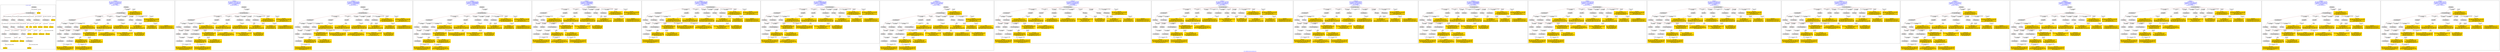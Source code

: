 digraph n0 {
fontcolor="blue"
remincross="true"
label="s25-s-oakland-museum-paintings.json"
subgraph cluster_0 {
label="1-correct model"
n2[style="filled",color="white",fillcolor="lightgray",label="E12_Production1"];
n3[style="filled",color="white",fillcolor="lightgray",label="E21_Person1"];
n4[style="filled",color="white",fillcolor="lightgray",label="E55_Type1"];
n5[style="filled",color="white",fillcolor="lightgray",label="E52_Time-Span3"];
n6[style="filled",color="white",fillcolor="lightgray",label="E69_Death1"];
n7[style="filled",color="white",fillcolor="lightgray",label="E82_Actor_Appellation1"];
n8[style="filled",color="white",fillcolor="lightgray",label="E67_Birth1"];
n9[shape="plaintext",style="filled",fillcolor="gold",label="Artist_URI"];
n10[style="filled",color="white",fillcolor="lightgray",label="E22_Man-Made_Object1"];
n11[style="filled",color="white",fillcolor="lightgray",label="E35_Title1"];
n12[style="filled",color="white",fillcolor="lightgray",label="E8_Acquisition1"];
n13[style="filled",color="white",fillcolor="lightgray",label="E55_Type2"];
n14[style="filled",color="white",fillcolor="lightgray",label="E54_Dimension1"];
n15[style="filled",color="white",fillcolor="lightgray",label="E34_Inscription1"];
n16[shape="plaintext",style="filled",fillcolor="gold",label="Object_uri"];
n17[shape="plaintext",style="filled",fillcolor="gold",label="Inscription"];
n18[shape="plaintext",style="filled",fillcolor="gold",label="Title"];
n19[style="filled",color="white",fillcolor="lightgray",label="E38_Image1"];
n20[shape="plaintext",style="filled",fillcolor="gold",label="Pic_URL"];
n21[style="filled",color="white",fillcolor="lightgray",label="E52_Time-Span1"];
n22[shape="plaintext",style="filled",fillcolor="gold",label="BirthDate"];
n23[style="filled",color="white",fillcolor="lightgray",label="E52_Time-Span2"];
n24[shape="plaintext",style="filled",fillcolor="gold",label="DeathDate"];
n25[shape="plaintext",style="filled",fillcolor="gold",label="Date_made"];
n26[shape="plaintext",style="filled",fillcolor="gold",label="Dimensions"];
n27[shape="plaintext",style="filled",fillcolor="gold",label="Subtype_URI"];
n28[shape="plaintext",style="filled",fillcolor="gold",label="Subtype_of_Art"];
n29[shape="plaintext",style="filled",fillcolor="gold",label="Type_URI"];
n30[shape="plaintext",style="filled",fillcolor="gold",label="Type_of_Art"];
n31[shape="plaintext",style="filled",fillcolor="gold",label="Artist_Appellation_URI"];
n32[shape="plaintext",style="filled",fillcolor="gold",label="ArtistName"];
n33[shape="plaintext",style="filled",fillcolor="gold",label="Credit"];
}
subgraph cluster_1 {
label="candidate 0\nlink coherence:0.9354838709677419\nnode coherence:0.9310344827586207\nconfidence:0.34518534487353114\nmapping score:0.4566566092107173\ncost:30.99865\n-precision:0.71-recall:0.71"
n35[style="filled",color="white",fillcolor="lightgray",label="E12_Production1"];
n36[style="filled",color="white",fillcolor="lightgray",label="E21_Person1"];
n37[style="filled",color="white",fillcolor="lightgray",label="E52_Time-Span2"];
n38[style="filled",color="white",fillcolor="lightgray",label="E55_Type1"];
n39[style="filled",color="white",fillcolor="lightgray",label="E67_Birth1"];
n40[style="filled",color="white",fillcolor="lightgray",label="E69_Death1"];
n41[style="filled",color="white",fillcolor="lightgray",label="E82_Actor_Appellation1"];
n42[style="filled",color="white",fillcolor="lightgray",label="E22_Man-Made_Object1"];
n43[style="filled",color="white",fillcolor="lightgray",label="E30_Right1"];
n44[style="filled",color="white",fillcolor="lightgray",label="E35_Title1"];
n45[style="filled",color="white",fillcolor="lightgray",label="E54_Dimension1"];
n46[style="filled",color="white",fillcolor="lightgray",label="E55_Type2"];
n47[style="filled",color="white",fillcolor="lightgray",label="E8_Acquisition1"];
n48[style="filled",color="white",fillcolor="lightgray",label="E38_Image1"];
n49[style="filled",color="white",fillcolor="lightgray",label="E52_Time-Span1"];
n50[style="filled",color="white",fillcolor="lightgray",label="E52_Time-Span3"];
n51[shape="plaintext",style="filled",fillcolor="gold",label="Credit\n[E30_Right,P3_has_note,0.427]\n[E8_Acquisition,P3_has_note,0.426]\n[E22_Man-Made_Object,P3_has_note,0.074]\n[E33_Linguistic_Object,P3_has_note,0.073]"];
n52[shape="plaintext",style="filled",fillcolor="gold",label="BirthDate\n[E52_Time-Span,P82a_begin_of_the_begin,0.407]\n[E52_Time-Span,P82_at_some_time_within,0.321]\n[E52_Time-Span,P82b_end_of_the_end,0.201]\n[E52_Time-Span,label,0.071]"];
n53[shape="plaintext",style="filled",fillcolor="gold",label="Date_made\n[E52_Time-Span,P82_at_some_time_within,0.496]\n[E52_Time-Span,P82b_end_of_the_end,0.23]\n[E52_Time-Span,P82a_begin_of_the_begin,0.148]\n[E35_Title,label,0.127]"];
n54[shape="plaintext",style="filled",fillcolor="gold",label="DeathDate\n[E12_Production,P3_has_note,0.315]\n[E52_Time-Span,P82b_end_of_the_end,0.309]\n[E52_Time-Span,P82_at_some_time_within,0.252]\n[E35_Title,label,0.124]"];
n55[shape="plaintext",style="filled",fillcolor="gold",label="Type_of_Art\n[E55_Type,classLink,0.32]\n[E55_Type,label,0.32]\n[E33_Linguistic_Object,P3_has_note,0.205]\n[E22_Man-Made_Object,P3_has_note,0.155]"];
n56[shape="plaintext",style="filled",fillcolor="gold",label="Type_URI\n[E55_Type,classLink,0.533]\n[E55_Type,label,0.161]\n[E74_Group,classLink,0.154]\n[E57_Material,classLink,0.152]"];
n57[shape="plaintext",style="filled",fillcolor="gold",label="Inscription\n[E22_Man-Made_Object,P3_has_note,0.289]\n[E73_Information_Object,P3_has_note,0.25]\n[E35_Title,label,0.245]\n[E33_Linguistic_Object,P3_has_note,0.216]"];
n58[shape="plaintext",style="filled",fillcolor="gold",label="Dimensions\n[E54_Dimension,P3_has_note,0.625]\n[E22_Man-Made_Object,P3_has_note,0.185]\n[E73_Information_Object,P3_has_note,0.114]\n[E33_Linguistic_Object,P3_has_note,0.076]"];
n59[shape="plaintext",style="filled",fillcolor="gold",label="Object_uri\n[E30_Right,P3_has_note,0.456]\n[E82_Actor_Appellation,label,0.221]\n[E8_Acquisition,P3_has_note,0.188]\n[E35_Title,label,0.135]"];
n60[shape="plaintext",style="filled",fillcolor="gold",label="Subtype_of_Art\n[E29_Design_or_Procedure,P3_has_note,0.342]\n[E57_Material,label,0.266]\n[E55_Type,label,0.227]\n[E57_Material,classLink,0.164]"];
n61[shape="plaintext",style="filled",fillcolor="gold",label="Subtype_URI\n[E57_Material,classLink,0.419]\n[E55_Type,classLink,0.361]\n[E74_Group,classLink,0.185]\n[E55_Type,label,0.036]"];
n62[shape="plaintext",style="filled",fillcolor="gold",label="ArtistName\n[E82_Actor_Appellation,label,0.375]\n[E22_Man-Made_Object,P3_has_note,0.231]\n[E8_Acquisition,P3_has_note,0.208]\n[E73_Information_Object,P3_has_note,0.186]"];
n63[shape="plaintext",style="filled",fillcolor="gold",label="Title\n[E35_Title,label,0.329]\n[E22_Man-Made_Object,P3_has_note,0.278]\n[E73_Information_Object,P3_has_note,0.231]\n[E33_Linguistic_Object,P3_has_note,0.162]"];
n64[shape="plaintext",style="filled",fillcolor="gold",label="Pic_URL\n[E38_Image,classLink,0.631]\n[E78_Collection,classLink,0.155]\n[E22_Man-Made_Object,classLink,0.136]\n[E21_Person,classLink,0.079]"];
n65[shape="plaintext",style="filled",fillcolor="gold",label="Artist_Appellation_URI\n[E82_Actor_Appellation,classLink,0.865]\n[E21_Person,classLink,0.058]\n[E39_Actor,classLink,0.057]\n[E30_Right,P3_has_note,0.02]"];
n66[shape="plaintext",style="filled",fillcolor="gold",label="Artist_URI\n[E21_Person,classLink,0.336]\n[E39_Actor,classLink,0.326]\n[E82_Actor_Appellation,classLink,0.225]\n[E30_Right,P3_has_note,0.113]"];
}
subgraph cluster_2 {
label="candidate 1\nlink coherence:0.9354838709677419\nnode coherence:0.9285714285714286\nconfidence:0.3142742203981046\nmapping score:0.45594854965651105\ncost:30.99865\n-precision:0.68-recall:0.68"
n68[style="filled",color="white",fillcolor="lightgray",label="E12_Production1"];
n69[style="filled",color="white",fillcolor="lightgray",label="E21_Person1"];
n70[style="filled",color="white",fillcolor="lightgray",label="E52_Time-Span2"];
n71[style="filled",color="white",fillcolor="lightgray",label="E55_Type1"];
n72[style="filled",color="white",fillcolor="lightgray",label="E67_Birth1"];
n73[style="filled",color="white",fillcolor="lightgray",label="E69_Death1"];
n74[style="filled",color="white",fillcolor="lightgray",label="E82_Actor_Appellation1"];
n75[style="filled",color="white",fillcolor="lightgray",label="E22_Man-Made_Object1"];
n76[style="filled",color="white",fillcolor="lightgray",label="E30_Right1"];
n77[style="filled",color="white",fillcolor="lightgray",label="E35_Title1"];
n78[style="filled",color="white",fillcolor="lightgray",label="E54_Dimension1"];
n79[style="filled",color="white",fillcolor="lightgray",label="E55_Type2"];
n80[style="filled",color="white",fillcolor="lightgray",label="E8_Acquisition1"];
n81[style="filled",color="white",fillcolor="lightgray",label="E38_Image1"];
n82[style="filled",color="white",fillcolor="lightgray",label="E52_Time-Span1"];
n83[style="filled",color="white",fillcolor="lightgray",label="E52_Time-Span3"];
n84[shape="plaintext",style="filled",fillcolor="gold",label="Credit\n[E30_Right,P3_has_note,0.427]\n[E8_Acquisition,P3_has_note,0.426]\n[E22_Man-Made_Object,P3_has_note,0.074]\n[E33_Linguistic_Object,P3_has_note,0.073]"];
n85[shape="plaintext",style="filled",fillcolor="gold",label="BirthDate\n[E52_Time-Span,P82a_begin_of_the_begin,0.407]\n[E52_Time-Span,P82_at_some_time_within,0.321]\n[E52_Time-Span,P82b_end_of_the_end,0.201]\n[E52_Time-Span,label,0.071]"];
n86[shape="plaintext",style="filled",fillcolor="gold",label="Date_made\n[E52_Time-Span,P82_at_some_time_within,0.496]\n[E52_Time-Span,P82b_end_of_the_end,0.23]\n[E52_Time-Span,P82a_begin_of_the_begin,0.148]\n[E35_Title,label,0.127]"];
n87[shape="plaintext",style="filled",fillcolor="gold",label="Pic_URL\n[E38_Image,classLink,0.631]\n[E78_Collection,classLink,0.155]\n[E22_Man-Made_Object,classLink,0.136]\n[E21_Person,classLink,0.079]"];
n88[shape="plaintext",style="filled",fillcolor="gold",label="DeathDate\n[E12_Production,P3_has_note,0.315]\n[E52_Time-Span,P82b_end_of_the_end,0.309]\n[E52_Time-Span,P82_at_some_time_within,0.252]\n[E35_Title,label,0.124]"];
n89[shape="plaintext",style="filled",fillcolor="gold",label="Type_of_Art\n[E55_Type,classLink,0.32]\n[E55_Type,label,0.32]\n[E33_Linguistic_Object,P3_has_note,0.205]\n[E22_Man-Made_Object,P3_has_note,0.155]"];
n90[shape="plaintext",style="filled",fillcolor="gold",label="Type_URI\n[E55_Type,classLink,0.533]\n[E55_Type,label,0.161]\n[E74_Group,classLink,0.154]\n[E57_Material,classLink,0.152]"];
n91[shape="plaintext",style="filled",fillcolor="gold",label="Inscription\n[E22_Man-Made_Object,P3_has_note,0.289]\n[E73_Information_Object,P3_has_note,0.25]\n[E35_Title,label,0.245]\n[E33_Linguistic_Object,P3_has_note,0.216]"];
n92[shape="plaintext",style="filled",fillcolor="gold",label="Dimensions\n[E54_Dimension,P3_has_note,0.625]\n[E22_Man-Made_Object,P3_has_note,0.185]\n[E73_Information_Object,P3_has_note,0.114]\n[E33_Linguistic_Object,P3_has_note,0.076]"];
n93[shape="plaintext",style="filled",fillcolor="gold",label="Object_uri\n[E30_Right,P3_has_note,0.456]\n[E82_Actor_Appellation,label,0.221]\n[E8_Acquisition,P3_has_note,0.188]\n[E35_Title,label,0.135]"];
n94[shape="plaintext",style="filled",fillcolor="gold",label="Subtype_of_Art\n[E29_Design_or_Procedure,P3_has_note,0.342]\n[E57_Material,label,0.266]\n[E55_Type,label,0.227]\n[E57_Material,classLink,0.164]"];
n95[shape="plaintext",style="filled",fillcolor="gold",label="Subtype_URI\n[E57_Material,classLink,0.419]\n[E55_Type,classLink,0.361]\n[E74_Group,classLink,0.185]\n[E55_Type,label,0.036]"];
n96[shape="plaintext",style="filled",fillcolor="gold",label="ArtistName\n[E82_Actor_Appellation,label,0.375]\n[E22_Man-Made_Object,P3_has_note,0.231]\n[E8_Acquisition,P3_has_note,0.208]\n[E73_Information_Object,P3_has_note,0.186]"];
n97[shape="plaintext",style="filled",fillcolor="gold",label="Title\n[E35_Title,label,0.329]\n[E22_Man-Made_Object,P3_has_note,0.278]\n[E73_Information_Object,P3_has_note,0.231]\n[E33_Linguistic_Object,P3_has_note,0.162]"];
n98[shape="plaintext",style="filled",fillcolor="gold",label="Artist_Appellation_URI\n[E82_Actor_Appellation,classLink,0.865]\n[E21_Person,classLink,0.058]\n[E39_Actor,classLink,0.057]\n[E30_Right,P3_has_note,0.02]"];
n99[shape="plaintext",style="filled",fillcolor="gold",label="Artist_URI\n[E21_Person,classLink,0.336]\n[E39_Actor,classLink,0.326]\n[E82_Actor_Appellation,classLink,0.225]\n[E30_Right,P3_has_note,0.113]"];
}
subgraph cluster_3 {
label="candidate 10\nlink coherence:0.896551724137931\nnode coherence:0.8888888888888888\nconfidence:0.3178589352388687\nmapping score:0.45433260804258585\ncost:28.99879\n-precision:0.62-recall:0.58"
n101[style="filled",color="white",fillcolor="lightgray",label="E12_Production1"];
n102[style="filled",color="white",fillcolor="lightgray",label="E21_Person1"];
n103[style="filled",color="white",fillcolor="lightgray",label="E52_Time-Span2"];
n104[style="filled",color="white",fillcolor="lightgray",label="E55_Type1"];
n105[style="filled",color="white",fillcolor="lightgray",label="E67_Birth1"];
n106[style="filled",color="white",fillcolor="lightgray",label="E82_Actor_Appellation1"];
n107[style="filled",color="white",fillcolor="lightgray",label="E22_Man-Made_Object1"];
n108[style="filled",color="white",fillcolor="lightgray",label="E30_Right1"];
n109[style="filled",color="white",fillcolor="lightgray",label="E35_Title1"];
n110[style="filled",color="white",fillcolor="lightgray",label="E54_Dimension1"];
n111[style="filled",color="white",fillcolor="lightgray",label="E55_Type2"];
n112[style="filled",color="white",fillcolor="lightgray",label="E8_Acquisition1"];
n113[style="filled",color="white",fillcolor="lightgray",label="E38_Image1"];
n114[style="filled",color="white",fillcolor="lightgray",label="E52_Time-Span1"];
n115[shape="plaintext",style="filled",fillcolor="gold",label="Credit\n[E30_Right,P3_has_note,0.427]\n[E8_Acquisition,P3_has_note,0.426]\n[E22_Man-Made_Object,P3_has_note,0.074]\n[E33_Linguistic_Object,P3_has_note,0.073]"];
n116[shape="plaintext",style="filled",fillcolor="gold",label="Date_made\n[E52_Time-Span,P82_at_some_time_within,0.496]\n[E52_Time-Span,P82b_end_of_the_end,0.23]\n[E52_Time-Span,P82a_begin_of_the_begin,0.148]\n[E35_Title,label,0.127]"];
n117[shape="plaintext",style="filled",fillcolor="gold",label="BirthDate\n[E52_Time-Span,P82a_begin_of_the_begin,0.407]\n[E52_Time-Span,P82_at_some_time_within,0.321]\n[E52_Time-Span,P82b_end_of_the_end,0.201]\n[E52_Time-Span,label,0.071]"];
n118[shape="plaintext",style="filled",fillcolor="gold",label="Pic_URL\n[E38_Image,classLink,0.631]\n[E78_Collection,classLink,0.155]\n[E22_Man-Made_Object,classLink,0.136]\n[E21_Person,classLink,0.079]"];
n119[shape="plaintext",style="filled",fillcolor="gold",label="Type_of_Art\n[E55_Type,classLink,0.32]\n[E55_Type,label,0.32]\n[E33_Linguistic_Object,P3_has_note,0.205]\n[E22_Man-Made_Object,P3_has_note,0.155]"];
n120[shape="plaintext",style="filled",fillcolor="gold",label="Type_URI\n[E55_Type,classLink,0.533]\n[E55_Type,label,0.161]\n[E74_Group,classLink,0.154]\n[E57_Material,classLink,0.152]"];
n121[shape="plaintext",style="filled",fillcolor="gold",label="Inscription\n[E22_Man-Made_Object,P3_has_note,0.289]\n[E73_Information_Object,P3_has_note,0.25]\n[E35_Title,label,0.245]\n[E33_Linguistic_Object,P3_has_note,0.216]"];
n122[shape="plaintext",style="filled",fillcolor="gold",label="Dimensions\n[E54_Dimension,P3_has_note,0.625]\n[E22_Man-Made_Object,P3_has_note,0.185]\n[E73_Information_Object,P3_has_note,0.114]\n[E33_Linguistic_Object,P3_has_note,0.076]"];
n123[shape="plaintext",style="filled",fillcolor="gold",label="DeathDate\n[E12_Production,P3_has_note,0.315]\n[E52_Time-Span,P82b_end_of_the_end,0.309]\n[E52_Time-Span,P82_at_some_time_within,0.252]\n[E35_Title,label,0.124]"];
n124[shape="plaintext",style="filled",fillcolor="gold",label="Object_uri\n[E30_Right,P3_has_note,0.456]\n[E82_Actor_Appellation,label,0.221]\n[E8_Acquisition,P3_has_note,0.188]\n[E35_Title,label,0.135]"];
n125[shape="plaintext",style="filled",fillcolor="gold",label="Subtype_of_Art\n[E29_Design_or_Procedure,P3_has_note,0.342]\n[E57_Material,label,0.266]\n[E55_Type,label,0.227]\n[E57_Material,classLink,0.164]"];
n126[shape="plaintext",style="filled",fillcolor="gold",label="Subtype_URI\n[E57_Material,classLink,0.419]\n[E55_Type,classLink,0.361]\n[E74_Group,classLink,0.185]\n[E55_Type,label,0.036]"];
n127[shape="plaintext",style="filled",fillcolor="gold",label="ArtistName\n[E82_Actor_Appellation,label,0.375]\n[E22_Man-Made_Object,P3_has_note,0.231]\n[E8_Acquisition,P3_has_note,0.208]\n[E73_Information_Object,P3_has_note,0.186]"];
n128[shape="plaintext",style="filled",fillcolor="gold",label="Title\n[E35_Title,label,0.329]\n[E22_Man-Made_Object,P3_has_note,0.278]\n[E73_Information_Object,P3_has_note,0.231]\n[E33_Linguistic_Object,P3_has_note,0.162]"];
n129[shape="plaintext",style="filled",fillcolor="gold",label="Artist_Appellation_URI\n[E82_Actor_Appellation,classLink,0.865]\n[E21_Person,classLink,0.058]\n[E39_Actor,classLink,0.057]\n[E30_Right,P3_has_note,0.02]"];
n130[shape="plaintext",style="filled",fillcolor="gold",label="Artist_URI\n[E21_Person,classLink,0.336]\n[E39_Actor,classLink,0.326]\n[E82_Actor_Appellation,classLink,0.225]\n[E30_Right,P3_has_note,0.113]"];
}
subgraph cluster_4 {
label="candidate 11\nlink coherence:0.896551724137931\nnode coherence:0.8888888888888888\nconfidence:0.3178589352388687\nmapping score:0.45433260804258585\ncost:127.99879\n-precision:0.69-recall:0.65"
n132[style="filled",color="white",fillcolor="lightgray",label="E12_Production1"];
n133[style="filled",color="white",fillcolor="lightgray",label="E21_Person1"];
n134[style="filled",color="white",fillcolor="lightgray",label="E52_Time-Span2"];
n135[style="filled",color="white",fillcolor="lightgray",label="E55_Type1"];
n136[style="filled",color="white",fillcolor="lightgray",label="E67_Birth1"];
n137[style="filled",color="white",fillcolor="lightgray",label="E82_Actor_Appellation1"];
n138[style="filled",color="white",fillcolor="lightgray",label="E22_Man-Made_Object1"];
n139[style="filled",color="white",fillcolor="lightgray",label="E30_Right1"];
n140[style="filled",color="white",fillcolor="lightgray",label="E35_Title1"];
n141[style="filled",color="white",fillcolor="lightgray",label="E54_Dimension1"];
n142[style="filled",color="white",fillcolor="lightgray",label="E55_Type2"];
n143[style="filled",color="white",fillcolor="lightgray",label="E8_Acquisition1"];
n144[style="filled",color="white",fillcolor="lightgray",label="E38_Image1"];
n145[style="filled",color="white",fillcolor="lightgray",label="E52_Time-Span1"];
n146[shape="plaintext",style="filled",fillcolor="gold",label="Credit\n[E30_Right,P3_has_note,0.427]\n[E8_Acquisition,P3_has_note,0.426]\n[E22_Man-Made_Object,P3_has_note,0.074]\n[E33_Linguistic_Object,P3_has_note,0.073]"];
n147[shape="plaintext",style="filled",fillcolor="gold",label="BirthDate\n[E52_Time-Span,P82a_begin_of_the_begin,0.407]\n[E52_Time-Span,P82_at_some_time_within,0.321]\n[E52_Time-Span,P82b_end_of_the_end,0.201]\n[E52_Time-Span,label,0.071]"];
n148[shape="plaintext",style="filled",fillcolor="gold",label="Date_made\n[E52_Time-Span,P82_at_some_time_within,0.496]\n[E52_Time-Span,P82b_end_of_the_end,0.23]\n[E52_Time-Span,P82a_begin_of_the_begin,0.148]\n[E35_Title,label,0.127]"];
n149[shape="plaintext",style="filled",fillcolor="gold",label="Pic_URL\n[E38_Image,classLink,0.631]\n[E78_Collection,classLink,0.155]\n[E22_Man-Made_Object,classLink,0.136]\n[E21_Person,classLink,0.079]"];
n150[shape="plaintext",style="filled",fillcolor="gold",label="Type_of_Art\n[E55_Type,classLink,0.32]\n[E55_Type,label,0.32]\n[E33_Linguistic_Object,P3_has_note,0.205]\n[E22_Man-Made_Object,P3_has_note,0.155]"];
n151[shape="plaintext",style="filled",fillcolor="gold",label="Type_URI\n[E55_Type,classLink,0.533]\n[E55_Type,label,0.161]\n[E74_Group,classLink,0.154]\n[E57_Material,classLink,0.152]"];
n152[shape="plaintext",style="filled",fillcolor="gold",label="Inscription\n[E22_Man-Made_Object,P3_has_note,0.289]\n[E73_Information_Object,P3_has_note,0.25]\n[E35_Title,label,0.245]\n[E33_Linguistic_Object,P3_has_note,0.216]"];
n153[shape="plaintext",style="filled",fillcolor="gold",label="Dimensions\n[E54_Dimension,P3_has_note,0.625]\n[E22_Man-Made_Object,P3_has_note,0.185]\n[E73_Information_Object,P3_has_note,0.114]\n[E33_Linguistic_Object,P3_has_note,0.076]"];
n154[shape="plaintext",style="filled",fillcolor="gold",label="Object_uri\n[E30_Right,P3_has_note,0.456]\n[E82_Actor_Appellation,label,0.221]\n[E8_Acquisition,P3_has_note,0.188]\n[E35_Title,label,0.135]"];
n155[shape="plaintext",style="filled",fillcolor="gold",label="Subtype_of_Art\n[E29_Design_or_Procedure,P3_has_note,0.342]\n[E57_Material,label,0.266]\n[E55_Type,label,0.227]\n[E57_Material,classLink,0.164]"];
n156[shape="plaintext",style="filled",fillcolor="gold",label="DeathDate\n[E12_Production,P3_has_note,0.315]\n[E52_Time-Span,P82b_end_of_the_end,0.309]\n[E52_Time-Span,P82_at_some_time_within,0.252]\n[E35_Title,label,0.124]"];
n157[shape="plaintext",style="filled",fillcolor="gold",label="Subtype_URI\n[E57_Material,classLink,0.419]\n[E55_Type,classLink,0.361]\n[E74_Group,classLink,0.185]\n[E55_Type,label,0.036]"];
n158[shape="plaintext",style="filled",fillcolor="gold",label="ArtistName\n[E82_Actor_Appellation,label,0.375]\n[E22_Man-Made_Object,P3_has_note,0.231]\n[E8_Acquisition,P3_has_note,0.208]\n[E73_Information_Object,P3_has_note,0.186]"];
n159[shape="plaintext",style="filled",fillcolor="gold",label="Title\n[E35_Title,label,0.329]\n[E22_Man-Made_Object,P3_has_note,0.278]\n[E73_Information_Object,P3_has_note,0.231]\n[E33_Linguistic_Object,P3_has_note,0.162]"];
n160[shape="plaintext",style="filled",fillcolor="gold",label="Artist_Appellation_URI\n[E82_Actor_Appellation,classLink,0.865]\n[E21_Person,classLink,0.058]\n[E39_Actor,classLink,0.057]\n[E30_Right,P3_has_note,0.02]"];
n161[shape="plaintext",style="filled",fillcolor="gold",label="Artist_URI\n[E21_Person,classLink,0.336]\n[E39_Actor,classLink,0.326]\n[E82_Actor_Appellation,classLink,0.225]\n[E30_Right,P3_has_note,0.113]"];
}
subgraph cluster_5 {
label="candidate 12\nlink coherence:0.896551724137931\nnode coherence:0.8888888888888888\nconfidence:0.3178589352388687\nmapping score:0.45433260804258585\ncost:127.99884\n-precision:0.66-recall:0.61"
n163[style="filled",color="white",fillcolor="lightgray",label="E12_Production1"];
n164[style="filled",color="white",fillcolor="lightgray",label="E21_Person1"];
n165[style="filled",color="white",fillcolor="lightgray",label="E55_Type1"];
n166[style="filled",color="white",fillcolor="lightgray",label="E67_Birth1"];
n167[style="filled",color="white",fillcolor="lightgray",label="E69_Death1"];
n168[style="filled",color="white",fillcolor="lightgray",label="E82_Actor_Appellation1"];
n169[style="filled",color="white",fillcolor="lightgray",label="E22_Man-Made_Object1"];
n170[style="filled",color="white",fillcolor="lightgray",label="E30_Right1"];
n171[style="filled",color="white",fillcolor="lightgray",label="E35_Title1"];
n172[style="filled",color="white",fillcolor="lightgray",label="E54_Dimension1"];
n173[style="filled",color="white",fillcolor="lightgray",label="E55_Type2"];
n174[style="filled",color="white",fillcolor="lightgray",label="E8_Acquisition1"];
n175[style="filled",color="white",fillcolor="lightgray",label="E52_Time-Span1"];
n176[style="filled",color="white",fillcolor="lightgray",label="E52_Time-Span3"];
n177[shape="plaintext",style="filled",fillcolor="gold",label="Credit\n[E30_Right,P3_has_note,0.427]\n[E8_Acquisition,P3_has_note,0.426]\n[E22_Man-Made_Object,P3_has_note,0.074]\n[E33_Linguistic_Object,P3_has_note,0.073]"];
n178[shape="plaintext",style="filled",fillcolor="gold",label="BirthDate\n[E52_Time-Span,P82a_begin_of_the_begin,0.407]\n[E52_Time-Span,P82_at_some_time_within,0.321]\n[E52_Time-Span,P82b_end_of_the_end,0.201]\n[E52_Time-Span,label,0.071]"];
n179[shape="plaintext",style="filled",fillcolor="gold",label="Date_made\n[E52_Time-Span,P82_at_some_time_within,0.496]\n[E52_Time-Span,P82b_end_of_the_end,0.23]\n[E52_Time-Span,P82a_begin_of_the_begin,0.148]\n[E35_Title,label,0.127]"];
n180[shape="plaintext",style="filled",fillcolor="gold",label="Pic_URL\n[E38_Image,classLink,0.631]\n[E78_Collection,classLink,0.155]\n[E22_Man-Made_Object,classLink,0.136]\n[E21_Person,classLink,0.079]"];
n181[shape="plaintext",style="filled",fillcolor="gold",label="Type_of_Art\n[E55_Type,classLink,0.32]\n[E55_Type,label,0.32]\n[E33_Linguistic_Object,P3_has_note,0.205]\n[E22_Man-Made_Object,P3_has_note,0.155]"];
n182[shape="plaintext",style="filled",fillcolor="gold",label="Type_URI\n[E55_Type,classLink,0.533]\n[E55_Type,label,0.161]\n[E74_Group,classLink,0.154]\n[E57_Material,classLink,0.152]"];
n183[shape="plaintext",style="filled",fillcolor="gold",label="Inscription\n[E22_Man-Made_Object,P3_has_note,0.289]\n[E73_Information_Object,P3_has_note,0.25]\n[E35_Title,label,0.245]\n[E33_Linguistic_Object,P3_has_note,0.216]"];
n184[shape="plaintext",style="filled",fillcolor="gold",label="Dimensions\n[E54_Dimension,P3_has_note,0.625]\n[E22_Man-Made_Object,P3_has_note,0.185]\n[E73_Information_Object,P3_has_note,0.114]\n[E33_Linguistic_Object,P3_has_note,0.076]"];
n185[shape="plaintext",style="filled",fillcolor="gold",label="Object_uri\n[E30_Right,P3_has_note,0.456]\n[E82_Actor_Appellation,label,0.221]\n[E8_Acquisition,P3_has_note,0.188]\n[E35_Title,label,0.135]"];
n186[shape="plaintext",style="filled",fillcolor="gold",label="Subtype_of_Art\n[E29_Design_or_Procedure,P3_has_note,0.342]\n[E57_Material,label,0.266]\n[E55_Type,label,0.227]\n[E57_Material,classLink,0.164]"];
n187[shape="plaintext",style="filled",fillcolor="gold",label="DeathDate\n[E12_Production,P3_has_note,0.315]\n[E52_Time-Span,P82b_end_of_the_end,0.309]\n[E52_Time-Span,P82_at_some_time_within,0.252]\n[E35_Title,label,0.124]"];
n188[shape="plaintext",style="filled",fillcolor="gold",label="Subtype_URI\n[E57_Material,classLink,0.419]\n[E55_Type,classLink,0.361]\n[E74_Group,classLink,0.185]\n[E55_Type,label,0.036]"];
n189[shape="plaintext",style="filled",fillcolor="gold",label="ArtistName\n[E82_Actor_Appellation,label,0.375]\n[E22_Man-Made_Object,P3_has_note,0.231]\n[E8_Acquisition,P3_has_note,0.208]\n[E73_Information_Object,P3_has_note,0.186]"];
n190[shape="plaintext",style="filled",fillcolor="gold",label="Title\n[E35_Title,label,0.329]\n[E22_Man-Made_Object,P3_has_note,0.278]\n[E73_Information_Object,P3_has_note,0.231]\n[E33_Linguistic_Object,P3_has_note,0.162]"];
n191[shape="plaintext",style="filled",fillcolor="gold",label="Artist_Appellation_URI\n[E82_Actor_Appellation,classLink,0.865]\n[E21_Person,classLink,0.058]\n[E39_Actor,classLink,0.057]\n[E30_Right,P3_has_note,0.02]"];
n192[shape="plaintext",style="filled",fillcolor="gold",label="Artist_URI\n[E21_Person,classLink,0.336]\n[E39_Actor,classLink,0.326]\n[E82_Actor_Appellation,classLink,0.225]\n[E30_Right,P3_has_note,0.113]"];
}
subgraph cluster_6 {
label="candidate 13\nlink coherence:0.8928571428571429\nnode coherence:0.8888888888888888\nconfidence:0.3178589352388687\nmapping score:0.45433260804258585\ncost:27.99889\n-precision:0.61-recall:0.55"
n194[style="filled",color="white",fillcolor="lightgray",label="E12_Production1"];
n195[style="filled",color="white",fillcolor="lightgray",label="E21_Person1"];
n196[style="filled",color="white",fillcolor="lightgray",label="E52_Time-Span2"];
n197[style="filled",color="white",fillcolor="lightgray",label="E55_Type1"];
n198[style="filled",color="white",fillcolor="lightgray",label="E67_Birth1"];
n199[style="filled",color="white",fillcolor="lightgray",label="E82_Actor_Appellation1"];
n200[style="filled",color="white",fillcolor="lightgray",label="E22_Man-Made_Object1"];
n201[style="filled",color="white",fillcolor="lightgray",label="E30_Right1"];
n202[style="filled",color="white",fillcolor="lightgray",label="E35_Title1"];
n203[style="filled",color="white",fillcolor="lightgray",label="E54_Dimension1"];
n204[style="filled",color="white",fillcolor="lightgray",label="E55_Type2"];
n205[style="filled",color="white",fillcolor="lightgray",label="E8_Acquisition1"];
n206[style="filled",color="white",fillcolor="lightgray",label="E52_Time-Span1"];
n207[shape="plaintext",style="filled",fillcolor="gold",label="Credit\n[E30_Right,P3_has_note,0.427]\n[E8_Acquisition,P3_has_note,0.426]\n[E22_Man-Made_Object,P3_has_note,0.074]\n[E33_Linguistic_Object,P3_has_note,0.073]"];
n208[shape="plaintext",style="filled",fillcolor="gold",label="Date_made\n[E52_Time-Span,P82_at_some_time_within,0.496]\n[E52_Time-Span,P82b_end_of_the_end,0.23]\n[E52_Time-Span,P82a_begin_of_the_begin,0.148]\n[E35_Title,label,0.127]"];
n209[shape="plaintext",style="filled",fillcolor="gold",label="BirthDate\n[E52_Time-Span,P82a_begin_of_the_begin,0.407]\n[E52_Time-Span,P82_at_some_time_within,0.321]\n[E52_Time-Span,P82b_end_of_the_end,0.201]\n[E52_Time-Span,label,0.071]"];
n210[shape="plaintext",style="filled",fillcolor="gold",label="Pic_URL\n[E38_Image,classLink,0.631]\n[E78_Collection,classLink,0.155]\n[E22_Man-Made_Object,classLink,0.136]\n[E21_Person,classLink,0.079]"];
n211[shape="plaintext",style="filled",fillcolor="gold",label="Type_of_Art\n[E55_Type,classLink,0.32]\n[E55_Type,label,0.32]\n[E33_Linguistic_Object,P3_has_note,0.205]\n[E22_Man-Made_Object,P3_has_note,0.155]"];
n212[shape="plaintext",style="filled",fillcolor="gold",label="Type_URI\n[E55_Type,classLink,0.533]\n[E55_Type,label,0.161]\n[E74_Group,classLink,0.154]\n[E57_Material,classLink,0.152]"];
n213[shape="plaintext",style="filled",fillcolor="gold",label="Inscription\n[E22_Man-Made_Object,P3_has_note,0.289]\n[E73_Information_Object,P3_has_note,0.25]\n[E35_Title,label,0.245]\n[E33_Linguistic_Object,P3_has_note,0.216]"];
n214[shape="plaintext",style="filled",fillcolor="gold",label="Dimensions\n[E54_Dimension,P3_has_note,0.625]\n[E22_Man-Made_Object,P3_has_note,0.185]\n[E73_Information_Object,P3_has_note,0.114]\n[E33_Linguistic_Object,P3_has_note,0.076]"];
n215[shape="plaintext",style="filled",fillcolor="gold",label="DeathDate\n[E12_Production,P3_has_note,0.315]\n[E52_Time-Span,P82b_end_of_the_end,0.309]\n[E52_Time-Span,P82_at_some_time_within,0.252]\n[E35_Title,label,0.124]"];
n216[shape="plaintext",style="filled",fillcolor="gold",label="Object_uri\n[E30_Right,P3_has_note,0.456]\n[E82_Actor_Appellation,label,0.221]\n[E8_Acquisition,P3_has_note,0.188]\n[E35_Title,label,0.135]"];
n217[shape="plaintext",style="filled",fillcolor="gold",label="Subtype_of_Art\n[E29_Design_or_Procedure,P3_has_note,0.342]\n[E57_Material,label,0.266]\n[E55_Type,label,0.227]\n[E57_Material,classLink,0.164]"];
n218[shape="plaintext",style="filled",fillcolor="gold",label="Subtype_URI\n[E57_Material,classLink,0.419]\n[E55_Type,classLink,0.361]\n[E74_Group,classLink,0.185]\n[E55_Type,label,0.036]"];
n219[shape="plaintext",style="filled",fillcolor="gold",label="ArtistName\n[E82_Actor_Appellation,label,0.375]\n[E22_Man-Made_Object,P3_has_note,0.231]\n[E8_Acquisition,P3_has_note,0.208]\n[E73_Information_Object,P3_has_note,0.186]"];
n220[shape="plaintext",style="filled",fillcolor="gold",label="Title\n[E35_Title,label,0.329]\n[E22_Man-Made_Object,P3_has_note,0.278]\n[E73_Information_Object,P3_has_note,0.231]\n[E33_Linguistic_Object,P3_has_note,0.162]"];
n221[shape="plaintext",style="filled",fillcolor="gold",label="Artist_Appellation_URI\n[E82_Actor_Appellation,classLink,0.865]\n[E21_Person,classLink,0.058]\n[E39_Actor,classLink,0.057]\n[E30_Right,P3_has_note,0.02]"];
n222[shape="plaintext",style="filled",fillcolor="gold",label="Artist_URI\n[E21_Person,classLink,0.336]\n[E39_Actor,classLink,0.326]\n[E82_Actor_Appellation,classLink,0.225]\n[E30_Right,P3_has_note,0.113]"];
}
subgraph cluster_7 {
label="candidate 14\nlink coherence:0.8928571428571429\nnode coherence:0.8888888888888888\nconfidence:0.3178589352388687\nmapping score:0.45433260804258585\ncost:126.99889\n-precision:0.68-recall:0.61"
n224[style="filled",color="white",fillcolor="lightgray",label="E12_Production1"];
n225[style="filled",color="white",fillcolor="lightgray",label="E21_Person1"];
n226[style="filled",color="white",fillcolor="lightgray",label="E52_Time-Span2"];
n227[style="filled",color="white",fillcolor="lightgray",label="E55_Type1"];
n228[style="filled",color="white",fillcolor="lightgray",label="E67_Birth1"];
n229[style="filled",color="white",fillcolor="lightgray",label="E82_Actor_Appellation1"];
n230[style="filled",color="white",fillcolor="lightgray",label="E22_Man-Made_Object1"];
n231[style="filled",color="white",fillcolor="lightgray",label="E30_Right1"];
n232[style="filled",color="white",fillcolor="lightgray",label="E35_Title1"];
n233[style="filled",color="white",fillcolor="lightgray",label="E54_Dimension1"];
n234[style="filled",color="white",fillcolor="lightgray",label="E55_Type2"];
n235[style="filled",color="white",fillcolor="lightgray",label="E8_Acquisition1"];
n236[style="filled",color="white",fillcolor="lightgray",label="E52_Time-Span1"];
n237[shape="plaintext",style="filled",fillcolor="gold",label="Credit\n[E30_Right,P3_has_note,0.427]\n[E8_Acquisition,P3_has_note,0.426]\n[E22_Man-Made_Object,P3_has_note,0.074]\n[E33_Linguistic_Object,P3_has_note,0.073]"];
n238[shape="plaintext",style="filled",fillcolor="gold",label="BirthDate\n[E52_Time-Span,P82a_begin_of_the_begin,0.407]\n[E52_Time-Span,P82_at_some_time_within,0.321]\n[E52_Time-Span,P82b_end_of_the_end,0.201]\n[E52_Time-Span,label,0.071]"];
n239[shape="plaintext",style="filled",fillcolor="gold",label="Date_made\n[E52_Time-Span,P82_at_some_time_within,0.496]\n[E52_Time-Span,P82b_end_of_the_end,0.23]\n[E52_Time-Span,P82a_begin_of_the_begin,0.148]\n[E35_Title,label,0.127]"];
n240[shape="plaintext",style="filled",fillcolor="gold",label="Pic_URL\n[E38_Image,classLink,0.631]\n[E78_Collection,classLink,0.155]\n[E22_Man-Made_Object,classLink,0.136]\n[E21_Person,classLink,0.079]"];
n241[shape="plaintext",style="filled",fillcolor="gold",label="Type_of_Art\n[E55_Type,classLink,0.32]\n[E55_Type,label,0.32]\n[E33_Linguistic_Object,P3_has_note,0.205]\n[E22_Man-Made_Object,P3_has_note,0.155]"];
n242[shape="plaintext",style="filled",fillcolor="gold",label="Type_URI\n[E55_Type,classLink,0.533]\n[E55_Type,label,0.161]\n[E74_Group,classLink,0.154]\n[E57_Material,classLink,0.152]"];
n243[shape="plaintext",style="filled",fillcolor="gold",label="Inscription\n[E22_Man-Made_Object,P3_has_note,0.289]\n[E73_Information_Object,P3_has_note,0.25]\n[E35_Title,label,0.245]\n[E33_Linguistic_Object,P3_has_note,0.216]"];
n244[shape="plaintext",style="filled",fillcolor="gold",label="Dimensions\n[E54_Dimension,P3_has_note,0.625]\n[E22_Man-Made_Object,P3_has_note,0.185]\n[E73_Information_Object,P3_has_note,0.114]\n[E33_Linguistic_Object,P3_has_note,0.076]"];
n245[shape="plaintext",style="filled",fillcolor="gold",label="Object_uri\n[E30_Right,P3_has_note,0.456]\n[E82_Actor_Appellation,label,0.221]\n[E8_Acquisition,P3_has_note,0.188]\n[E35_Title,label,0.135]"];
n246[shape="plaintext",style="filled",fillcolor="gold",label="Subtype_of_Art\n[E29_Design_or_Procedure,P3_has_note,0.342]\n[E57_Material,label,0.266]\n[E55_Type,label,0.227]\n[E57_Material,classLink,0.164]"];
n247[shape="plaintext",style="filled",fillcolor="gold",label="DeathDate\n[E12_Production,P3_has_note,0.315]\n[E52_Time-Span,P82b_end_of_the_end,0.309]\n[E52_Time-Span,P82_at_some_time_within,0.252]\n[E35_Title,label,0.124]"];
n248[shape="plaintext",style="filled",fillcolor="gold",label="Subtype_URI\n[E57_Material,classLink,0.419]\n[E55_Type,classLink,0.361]\n[E74_Group,classLink,0.185]\n[E55_Type,label,0.036]"];
n249[shape="plaintext",style="filled",fillcolor="gold",label="ArtistName\n[E82_Actor_Appellation,label,0.375]\n[E22_Man-Made_Object,P3_has_note,0.231]\n[E8_Acquisition,P3_has_note,0.208]\n[E73_Information_Object,P3_has_note,0.186]"];
n250[shape="plaintext",style="filled",fillcolor="gold",label="Title\n[E35_Title,label,0.329]\n[E22_Man-Made_Object,P3_has_note,0.278]\n[E73_Information_Object,P3_has_note,0.231]\n[E33_Linguistic_Object,P3_has_note,0.162]"];
n251[shape="plaintext",style="filled",fillcolor="gold",label="Artist_Appellation_URI\n[E82_Actor_Appellation,classLink,0.865]\n[E21_Person,classLink,0.058]\n[E39_Actor,classLink,0.057]\n[E30_Right,P3_has_note,0.02]"];
n252[shape="plaintext",style="filled",fillcolor="gold",label="Artist_URI\n[E21_Person,classLink,0.336]\n[E39_Actor,classLink,0.326]\n[E82_Actor_Appellation,classLink,0.225]\n[E30_Right,P3_has_note,0.113]"];
}
subgraph cluster_8 {
label="candidate 15\nlink coherence:0.875\nnode coherence:0.8928571428571429\nconfidence:0.40600175983159303\nmapping score:0.4746196342295786\ncost:130.99865\n-precision:0.75-recall:0.77"
n254[style="filled",color="white",fillcolor="lightgray",label="E12_Production1"];
n255[style="filled",color="white",fillcolor="lightgray",label="E21_Person1"];
n256[style="filled",color="white",fillcolor="lightgray",label="E52_Time-Span2"];
n257[style="filled",color="white",fillcolor="lightgray",label="E55_Type1"];
n258[style="filled",color="white",fillcolor="lightgray",label="E67_Birth1"];
n259[style="filled",color="white",fillcolor="lightgray",label="E69_Death1"];
n260[style="filled",color="white",fillcolor="lightgray",label="E82_Actor_Appellation1"];
n261[style="filled",color="white",fillcolor="lightgray",label="E21_Person2"];
n262[style="filled",color="white",fillcolor="lightgray",label="E82_Actor_Appellation2"];
n263[style="filled",color="white",fillcolor="lightgray",label="E22_Man-Made_Object1"];
n264[style="filled",color="white",fillcolor="lightgray",label="E35_Title1"];
n265[style="filled",color="white",fillcolor="lightgray",label="E54_Dimension1"];
n266[style="filled",color="white",fillcolor="lightgray",label="E55_Type2"];
n267[style="filled",color="white",fillcolor="lightgray",label="E8_Acquisition1"];
n268[style="filled",color="white",fillcolor="lightgray",label="E38_Image1"];
n269[style="filled",color="white",fillcolor="lightgray",label="E52_Time-Span1"];
n270[style="filled",color="white",fillcolor="lightgray",label="E52_Time-Span3"];
n271[shape="plaintext",style="filled",fillcolor="gold",label="BirthDate\n[E52_Time-Span,P82a_begin_of_the_begin,0.407]\n[E52_Time-Span,P82_at_some_time_within,0.321]\n[E52_Time-Span,P82b_end_of_the_end,0.201]\n[E52_Time-Span,label,0.071]"];
n272[shape="plaintext",style="filled",fillcolor="gold",label="ArtistName\n[E82_Actor_Appellation,label,0.375]\n[E22_Man-Made_Object,P3_has_note,0.231]\n[E8_Acquisition,P3_has_note,0.208]\n[E73_Information_Object,P3_has_note,0.186]"];
n273[shape="plaintext",style="filled",fillcolor="gold",label="Date_made\n[E52_Time-Span,P82_at_some_time_within,0.496]\n[E52_Time-Span,P82b_end_of_the_end,0.23]\n[E52_Time-Span,P82a_begin_of_the_begin,0.148]\n[E35_Title,label,0.127]"];
n274[shape="plaintext",style="filled",fillcolor="gold",label="DeathDate\n[E12_Production,P3_has_note,0.315]\n[E52_Time-Span,P82b_end_of_the_end,0.309]\n[E52_Time-Span,P82_at_some_time_within,0.252]\n[E35_Title,label,0.124]"];
n275[shape="plaintext",style="filled",fillcolor="gold",label="Type_of_Art\n[E55_Type,classLink,0.32]\n[E55_Type,label,0.32]\n[E33_Linguistic_Object,P3_has_note,0.205]\n[E22_Man-Made_Object,P3_has_note,0.155]"];
n276[shape="plaintext",style="filled",fillcolor="gold",label="Type_URI\n[E55_Type,classLink,0.533]\n[E55_Type,label,0.161]\n[E74_Group,classLink,0.154]\n[E57_Material,classLink,0.152]"];
n277[shape="plaintext",style="filled",fillcolor="gold",label="Inscription\n[E22_Man-Made_Object,P3_has_note,0.289]\n[E73_Information_Object,P3_has_note,0.25]\n[E35_Title,label,0.245]\n[E33_Linguistic_Object,P3_has_note,0.216]"];
n278[shape="plaintext",style="filled",fillcolor="gold",label="Artist_Appellation_URI\n[E82_Actor_Appellation,classLink,0.865]\n[E21_Person,classLink,0.058]\n[E39_Actor,classLink,0.057]\n[E30_Right,P3_has_note,0.02]"];
n279[shape="plaintext",style="filled",fillcolor="gold",label="Dimensions\n[E54_Dimension,P3_has_note,0.625]\n[E22_Man-Made_Object,P3_has_note,0.185]\n[E73_Information_Object,P3_has_note,0.114]\n[E33_Linguistic_Object,P3_has_note,0.076]"];
n280[shape="plaintext",style="filled",fillcolor="gold",label="Object_uri\n[E30_Right,P3_has_note,0.456]\n[E82_Actor_Appellation,label,0.221]\n[E8_Acquisition,P3_has_note,0.188]\n[E35_Title,label,0.135]"];
n281[shape="plaintext",style="filled",fillcolor="gold",label="Subtype_of_Art\n[E29_Design_or_Procedure,P3_has_note,0.342]\n[E57_Material,label,0.266]\n[E55_Type,label,0.227]\n[E57_Material,classLink,0.164]"];
n282[shape="plaintext",style="filled",fillcolor="gold",label="Credit\n[E30_Right,P3_has_note,0.427]\n[E8_Acquisition,P3_has_note,0.426]\n[E22_Man-Made_Object,P3_has_note,0.074]\n[E33_Linguistic_Object,P3_has_note,0.073]"];
n283[shape="plaintext",style="filled",fillcolor="gold",label="Subtype_URI\n[E57_Material,classLink,0.419]\n[E55_Type,classLink,0.361]\n[E74_Group,classLink,0.185]\n[E55_Type,label,0.036]"];
n284[shape="plaintext",style="filled",fillcolor="gold",label="Title\n[E35_Title,label,0.329]\n[E22_Man-Made_Object,P3_has_note,0.278]\n[E73_Information_Object,P3_has_note,0.231]\n[E33_Linguistic_Object,P3_has_note,0.162]"];
n285[shape="plaintext",style="filled",fillcolor="gold",label="Pic_URL\n[E38_Image,classLink,0.631]\n[E78_Collection,classLink,0.155]\n[E22_Man-Made_Object,classLink,0.136]\n[E21_Person,classLink,0.079]"];
n286[shape="plaintext",style="filled",fillcolor="gold",label="Artist_URI\n[E21_Person,classLink,0.336]\n[E39_Actor,classLink,0.326]\n[E82_Actor_Appellation,classLink,0.225]\n[E30_Right,P3_has_note,0.113]"];
}
subgraph cluster_9 {
label="candidate 16\nlink coherence:0.8709677419354839\nnode coherence:0.9310344827586207\nconfidence:0.34518534487353114\nmapping score:0.4566566092107173\ncost:30.99884\n-precision:0.65-recall:0.65"
n288[style="filled",color="white",fillcolor="lightgray",label="E12_Production1"];
n289[style="filled",color="white",fillcolor="lightgray",label="E21_Person1"];
n290[style="filled",color="white",fillcolor="lightgray",label="E52_Time-Span2"];
n291[style="filled",color="white",fillcolor="lightgray",label="E67_Birth1"];
n292[style="filled",color="white",fillcolor="lightgray",label="E69_Death1"];
n293[style="filled",color="white",fillcolor="lightgray",label="E82_Actor_Appellation1"];
n294[style="filled",color="white",fillcolor="lightgray",label="E22_Man-Made_Object1"];
n295[style="filled",color="white",fillcolor="lightgray",label="E30_Right1"];
n296[style="filled",color="white",fillcolor="lightgray",label="E35_Title1"];
n297[style="filled",color="white",fillcolor="lightgray",label="E38_Image1"];
n298[style="filled",color="white",fillcolor="lightgray",label="E54_Dimension1"];
n299[style="filled",color="white",fillcolor="lightgray",label="E55_Type1"];
n300[style="filled",color="white",fillcolor="lightgray",label="E55_Type2"];
n301[style="filled",color="white",fillcolor="lightgray",label="E8_Acquisition1"];
n302[style="filled",color="white",fillcolor="lightgray",label="E52_Time-Span1"];
n303[style="filled",color="white",fillcolor="lightgray",label="E52_Time-Span3"];
n304[shape="plaintext",style="filled",fillcolor="gold",label="Credit\n[E30_Right,P3_has_note,0.427]\n[E8_Acquisition,P3_has_note,0.426]\n[E22_Man-Made_Object,P3_has_note,0.074]\n[E33_Linguistic_Object,P3_has_note,0.073]"];
n305[shape="plaintext",style="filled",fillcolor="gold",label="BirthDate\n[E52_Time-Span,P82a_begin_of_the_begin,0.407]\n[E52_Time-Span,P82_at_some_time_within,0.321]\n[E52_Time-Span,P82b_end_of_the_end,0.201]\n[E52_Time-Span,label,0.071]"];
n306[shape="plaintext",style="filled",fillcolor="gold",label="Date_made\n[E52_Time-Span,P82_at_some_time_within,0.496]\n[E52_Time-Span,P82b_end_of_the_end,0.23]\n[E52_Time-Span,P82a_begin_of_the_begin,0.148]\n[E35_Title,label,0.127]"];
n307[shape="plaintext",style="filled",fillcolor="gold",label="DeathDate\n[E12_Production,P3_has_note,0.315]\n[E52_Time-Span,P82b_end_of_the_end,0.309]\n[E52_Time-Span,P82_at_some_time_within,0.252]\n[E35_Title,label,0.124]"];
n308[shape="plaintext",style="filled",fillcolor="gold",label="Type_of_Art\n[E55_Type,classLink,0.32]\n[E55_Type,label,0.32]\n[E33_Linguistic_Object,P3_has_note,0.205]\n[E22_Man-Made_Object,P3_has_note,0.155]"];
n309[shape="plaintext",style="filled",fillcolor="gold",label="Type_URI\n[E55_Type,classLink,0.533]\n[E55_Type,label,0.161]\n[E74_Group,classLink,0.154]\n[E57_Material,classLink,0.152]"];
n310[shape="plaintext",style="filled",fillcolor="gold",label="Inscription\n[E22_Man-Made_Object,P3_has_note,0.289]\n[E73_Information_Object,P3_has_note,0.25]\n[E35_Title,label,0.245]\n[E33_Linguistic_Object,P3_has_note,0.216]"];
n311[shape="plaintext",style="filled",fillcolor="gold",label="Dimensions\n[E54_Dimension,P3_has_note,0.625]\n[E22_Man-Made_Object,P3_has_note,0.185]\n[E73_Information_Object,P3_has_note,0.114]\n[E33_Linguistic_Object,P3_has_note,0.076]"];
n312[shape="plaintext",style="filled",fillcolor="gold",label="Object_uri\n[E30_Right,P3_has_note,0.456]\n[E82_Actor_Appellation,label,0.221]\n[E8_Acquisition,P3_has_note,0.188]\n[E35_Title,label,0.135]"];
n313[shape="plaintext",style="filled",fillcolor="gold",label="Subtype_of_Art\n[E29_Design_or_Procedure,P3_has_note,0.342]\n[E57_Material,label,0.266]\n[E55_Type,label,0.227]\n[E57_Material,classLink,0.164]"];
n314[shape="plaintext",style="filled",fillcolor="gold",label="Subtype_URI\n[E57_Material,classLink,0.419]\n[E55_Type,classLink,0.361]\n[E74_Group,classLink,0.185]\n[E55_Type,label,0.036]"];
n315[shape="plaintext",style="filled",fillcolor="gold",label="ArtistName\n[E82_Actor_Appellation,label,0.375]\n[E22_Man-Made_Object,P3_has_note,0.231]\n[E8_Acquisition,P3_has_note,0.208]\n[E73_Information_Object,P3_has_note,0.186]"];
n316[shape="plaintext",style="filled",fillcolor="gold",label="Title\n[E35_Title,label,0.329]\n[E22_Man-Made_Object,P3_has_note,0.278]\n[E73_Information_Object,P3_has_note,0.231]\n[E33_Linguistic_Object,P3_has_note,0.162]"];
n317[shape="plaintext",style="filled",fillcolor="gold",label="Pic_URL\n[E38_Image,classLink,0.631]\n[E78_Collection,classLink,0.155]\n[E22_Man-Made_Object,classLink,0.136]\n[E21_Person,classLink,0.079]"];
n318[shape="plaintext",style="filled",fillcolor="gold",label="Artist_Appellation_URI\n[E82_Actor_Appellation,classLink,0.865]\n[E21_Person,classLink,0.058]\n[E39_Actor,classLink,0.057]\n[E30_Right,P3_has_note,0.02]"];
n319[shape="plaintext",style="filled",fillcolor="gold",label="Artist_URI\n[E21_Person,classLink,0.336]\n[E39_Actor,classLink,0.326]\n[E82_Actor_Appellation,classLink,0.225]\n[E30_Right,P3_has_note,0.113]"];
}
subgraph cluster_10 {
label="candidate 17\nlink coherence:0.8709677419354839\nnode coherence:0.9285714285714286\nconfidence:0.3142742203981046\nmapping score:0.45594854965651105\ncost:30.99884\n-precision:0.61-recall:0.61"
n321[style="filled",color="white",fillcolor="lightgray",label="E12_Production1"];
n322[style="filled",color="white",fillcolor="lightgray",label="E21_Person1"];
n323[style="filled",color="white",fillcolor="lightgray",label="E52_Time-Span2"];
n324[style="filled",color="white",fillcolor="lightgray",label="E67_Birth1"];
n325[style="filled",color="white",fillcolor="lightgray",label="E69_Death1"];
n326[style="filled",color="white",fillcolor="lightgray",label="E82_Actor_Appellation1"];
n327[style="filled",color="white",fillcolor="lightgray",label="E22_Man-Made_Object1"];
n328[style="filled",color="white",fillcolor="lightgray",label="E30_Right1"];
n329[style="filled",color="white",fillcolor="lightgray",label="E35_Title1"];
n330[style="filled",color="white",fillcolor="lightgray",label="E38_Image1"];
n331[style="filled",color="white",fillcolor="lightgray",label="E54_Dimension1"];
n332[style="filled",color="white",fillcolor="lightgray",label="E55_Type1"];
n333[style="filled",color="white",fillcolor="lightgray",label="E55_Type2"];
n334[style="filled",color="white",fillcolor="lightgray",label="E8_Acquisition1"];
n335[style="filled",color="white",fillcolor="lightgray",label="E52_Time-Span1"];
n336[style="filled",color="white",fillcolor="lightgray",label="E52_Time-Span3"];
n337[shape="plaintext",style="filled",fillcolor="gold",label="Credit\n[E30_Right,P3_has_note,0.427]\n[E8_Acquisition,P3_has_note,0.426]\n[E22_Man-Made_Object,P3_has_note,0.074]\n[E33_Linguistic_Object,P3_has_note,0.073]"];
n338[shape="plaintext",style="filled",fillcolor="gold",label="BirthDate\n[E52_Time-Span,P82a_begin_of_the_begin,0.407]\n[E52_Time-Span,P82_at_some_time_within,0.321]\n[E52_Time-Span,P82b_end_of_the_end,0.201]\n[E52_Time-Span,label,0.071]"];
n339[shape="plaintext",style="filled",fillcolor="gold",label="Date_made\n[E52_Time-Span,P82_at_some_time_within,0.496]\n[E52_Time-Span,P82b_end_of_the_end,0.23]\n[E52_Time-Span,P82a_begin_of_the_begin,0.148]\n[E35_Title,label,0.127]"];
n340[shape="plaintext",style="filled",fillcolor="gold",label="Pic_URL\n[E38_Image,classLink,0.631]\n[E78_Collection,classLink,0.155]\n[E22_Man-Made_Object,classLink,0.136]\n[E21_Person,classLink,0.079]"];
n341[shape="plaintext",style="filled",fillcolor="gold",label="DeathDate\n[E12_Production,P3_has_note,0.315]\n[E52_Time-Span,P82b_end_of_the_end,0.309]\n[E52_Time-Span,P82_at_some_time_within,0.252]\n[E35_Title,label,0.124]"];
n342[shape="plaintext",style="filled",fillcolor="gold",label="Type_of_Art\n[E55_Type,classLink,0.32]\n[E55_Type,label,0.32]\n[E33_Linguistic_Object,P3_has_note,0.205]\n[E22_Man-Made_Object,P3_has_note,0.155]"];
n343[shape="plaintext",style="filled",fillcolor="gold",label="Type_URI\n[E55_Type,classLink,0.533]\n[E55_Type,label,0.161]\n[E74_Group,classLink,0.154]\n[E57_Material,classLink,0.152]"];
n344[shape="plaintext",style="filled",fillcolor="gold",label="Inscription\n[E22_Man-Made_Object,P3_has_note,0.289]\n[E73_Information_Object,P3_has_note,0.25]\n[E35_Title,label,0.245]\n[E33_Linguistic_Object,P3_has_note,0.216]"];
n345[shape="plaintext",style="filled",fillcolor="gold",label="Dimensions\n[E54_Dimension,P3_has_note,0.625]\n[E22_Man-Made_Object,P3_has_note,0.185]\n[E73_Information_Object,P3_has_note,0.114]\n[E33_Linguistic_Object,P3_has_note,0.076]"];
n346[shape="plaintext",style="filled",fillcolor="gold",label="Object_uri\n[E30_Right,P3_has_note,0.456]\n[E82_Actor_Appellation,label,0.221]\n[E8_Acquisition,P3_has_note,0.188]\n[E35_Title,label,0.135]"];
n347[shape="plaintext",style="filled",fillcolor="gold",label="Subtype_of_Art\n[E29_Design_or_Procedure,P3_has_note,0.342]\n[E57_Material,label,0.266]\n[E55_Type,label,0.227]\n[E57_Material,classLink,0.164]"];
n348[shape="plaintext",style="filled",fillcolor="gold",label="Subtype_URI\n[E57_Material,classLink,0.419]\n[E55_Type,classLink,0.361]\n[E74_Group,classLink,0.185]\n[E55_Type,label,0.036]"];
n349[shape="plaintext",style="filled",fillcolor="gold",label="ArtistName\n[E82_Actor_Appellation,label,0.375]\n[E22_Man-Made_Object,P3_has_note,0.231]\n[E8_Acquisition,P3_has_note,0.208]\n[E73_Information_Object,P3_has_note,0.186]"];
n350[shape="plaintext",style="filled",fillcolor="gold",label="Title\n[E35_Title,label,0.329]\n[E22_Man-Made_Object,P3_has_note,0.278]\n[E73_Information_Object,P3_has_note,0.231]\n[E33_Linguistic_Object,P3_has_note,0.162]"];
n351[shape="plaintext",style="filled",fillcolor="gold",label="Artist_Appellation_URI\n[E82_Actor_Appellation,classLink,0.865]\n[E21_Person,classLink,0.058]\n[E39_Actor,classLink,0.057]\n[E30_Right,P3_has_note,0.02]"];
n352[shape="plaintext",style="filled",fillcolor="gold",label="Artist_URI\n[E21_Person,classLink,0.336]\n[E39_Actor,classLink,0.326]\n[E82_Actor_Appellation,classLink,0.225]\n[E30_Right,P3_has_note,0.113]"];
}
subgraph cluster_11 {
label="candidate 18\nlink coherence:0.8666666666666667\nnode coherence:0.8928571428571429\nconfidence:0.3487700597142953\nmapping score:0.45554240085714603\ncost:128.99884\n-precision:0.67-recall:0.65"
n354[style="filled",color="white",fillcolor="lightgray",label="E12_Production1"];
n355[style="filled",color="white",fillcolor="lightgray",label="E21_Person1"];
n356[style="filled",color="white",fillcolor="lightgray",label="E55_Type1"];
n357[style="filled",color="white",fillcolor="lightgray",label="E67_Birth1"];
n358[style="filled",color="white",fillcolor="lightgray",label="E69_Death1"];
n359[style="filled",color="white",fillcolor="lightgray",label="E82_Actor_Appellation1"];
n360[style="filled",color="white",fillcolor="lightgray",label="E22_Man-Made_Object1"];
n361[style="filled",color="white",fillcolor="lightgray",label="E30_Right1"];
n362[style="filled",color="white",fillcolor="lightgray",label="E35_Title1"];
n363[style="filled",color="white",fillcolor="lightgray",label="E38_Image1"];
n364[style="filled",color="white",fillcolor="lightgray",label="E54_Dimension1"];
n365[style="filled",color="white",fillcolor="lightgray",label="E55_Type2"];
n366[style="filled",color="white",fillcolor="lightgray",label="E8_Acquisition1"];
n367[style="filled",color="white",fillcolor="lightgray",label="E52_Time-Span1"];
n368[style="filled",color="white",fillcolor="lightgray",label="E52_Time-Span3"];
n369[shape="plaintext",style="filled",fillcolor="gold",label="Credit\n[E30_Right,P3_has_note,0.427]\n[E8_Acquisition,P3_has_note,0.426]\n[E22_Man-Made_Object,P3_has_note,0.074]\n[E33_Linguistic_Object,P3_has_note,0.073]"];
n370[shape="plaintext",style="filled",fillcolor="gold",label="BirthDate\n[E52_Time-Span,P82a_begin_of_the_begin,0.407]\n[E52_Time-Span,P82_at_some_time_within,0.321]\n[E52_Time-Span,P82b_end_of_the_end,0.201]\n[E52_Time-Span,label,0.071]"];
n371[shape="plaintext",style="filled",fillcolor="gold",label="Date_made\n[E52_Time-Span,P82_at_some_time_within,0.496]\n[E52_Time-Span,P82b_end_of_the_end,0.23]\n[E52_Time-Span,P82a_begin_of_the_begin,0.148]\n[E35_Title,label,0.127]"];
n372[shape="plaintext",style="filled",fillcolor="gold",label="Type_of_Art\n[E55_Type,classLink,0.32]\n[E55_Type,label,0.32]\n[E33_Linguistic_Object,P3_has_note,0.205]\n[E22_Man-Made_Object,P3_has_note,0.155]"];
n373[shape="plaintext",style="filled",fillcolor="gold",label="Type_URI\n[E55_Type,classLink,0.533]\n[E55_Type,label,0.161]\n[E74_Group,classLink,0.154]\n[E57_Material,classLink,0.152]"];
n374[shape="plaintext",style="filled",fillcolor="gold",label="Inscription\n[E22_Man-Made_Object,P3_has_note,0.289]\n[E73_Information_Object,P3_has_note,0.25]\n[E35_Title,label,0.245]\n[E33_Linguistic_Object,P3_has_note,0.216]"];
n375[shape="plaintext",style="filled",fillcolor="gold",label="Dimensions\n[E54_Dimension,P3_has_note,0.625]\n[E22_Man-Made_Object,P3_has_note,0.185]\n[E73_Information_Object,P3_has_note,0.114]\n[E33_Linguistic_Object,P3_has_note,0.076]"];
n376[shape="plaintext",style="filled",fillcolor="gold",label="Object_uri\n[E30_Right,P3_has_note,0.456]\n[E82_Actor_Appellation,label,0.221]\n[E8_Acquisition,P3_has_note,0.188]\n[E35_Title,label,0.135]"];
n377[shape="plaintext",style="filled",fillcolor="gold",label="Subtype_of_Art\n[E29_Design_or_Procedure,P3_has_note,0.342]\n[E57_Material,label,0.266]\n[E55_Type,label,0.227]\n[E57_Material,classLink,0.164]"];
n378[shape="plaintext",style="filled",fillcolor="gold",label="DeathDate\n[E12_Production,P3_has_note,0.315]\n[E52_Time-Span,P82b_end_of_the_end,0.309]\n[E52_Time-Span,P82_at_some_time_within,0.252]\n[E35_Title,label,0.124]"];
n379[shape="plaintext",style="filled",fillcolor="gold",label="Subtype_URI\n[E57_Material,classLink,0.419]\n[E55_Type,classLink,0.361]\n[E74_Group,classLink,0.185]\n[E55_Type,label,0.036]"];
n380[shape="plaintext",style="filled",fillcolor="gold",label="ArtistName\n[E82_Actor_Appellation,label,0.375]\n[E22_Man-Made_Object,P3_has_note,0.231]\n[E8_Acquisition,P3_has_note,0.208]\n[E73_Information_Object,P3_has_note,0.186]"];
n381[shape="plaintext",style="filled",fillcolor="gold",label="Title\n[E35_Title,label,0.329]\n[E22_Man-Made_Object,P3_has_note,0.278]\n[E73_Information_Object,P3_has_note,0.231]\n[E33_Linguistic_Object,P3_has_note,0.162]"];
n382[shape="plaintext",style="filled",fillcolor="gold",label="Pic_URL\n[E38_Image,classLink,0.631]\n[E78_Collection,classLink,0.155]\n[E22_Man-Made_Object,classLink,0.136]\n[E21_Person,classLink,0.079]"];
n383[shape="plaintext",style="filled",fillcolor="gold",label="Artist_Appellation_URI\n[E82_Actor_Appellation,classLink,0.865]\n[E21_Person,classLink,0.058]\n[E39_Actor,classLink,0.057]\n[E30_Right,P3_has_note,0.02]"];
n384[shape="plaintext",style="filled",fillcolor="gold",label="Artist_URI\n[E21_Person,classLink,0.336]\n[E39_Actor,classLink,0.326]\n[E82_Actor_Appellation,classLink,0.225]\n[E30_Right,P3_has_note,0.113]"];
}
subgraph cluster_12 {
label="candidate 19\nlink coherence:0.8666666666666667\nnode coherence:0.8888888888888888\nconfidence:0.3178589352388687\nmapping score:0.45433260804258585\ncost:128.99884\n-precision:0.63-recall:0.61"
n386[style="filled",color="white",fillcolor="lightgray",label="E12_Production1"];
n387[style="filled",color="white",fillcolor="lightgray",label="E21_Person1"];
n388[style="filled",color="white",fillcolor="lightgray",label="E55_Type1"];
n389[style="filled",color="white",fillcolor="lightgray",label="E67_Birth1"];
n390[style="filled",color="white",fillcolor="lightgray",label="E69_Death1"];
n391[style="filled",color="white",fillcolor="lightgray",label="E82_Actor_Appellation1"];
n392[style="filled",color="white",fillcolor="lightgray",label="E22_Man-Made_Object1"];
n393[style="filled",color="white",fillcolor="lightgray",label="E30_Right1"];
n394[style="filled",color="white",fillcolor="lightgray",label="E35_Title1"];
n395[style="filled",color="white",fillcolor="lightgray",label="E38_Image1"];
n396[style="filled",color="white",fillcolor="lightgray",label="E54_Dimension1"];
n397[style="filled",color="white",fillcolor="lightgray",label="E55_Type2"];
n398[style="filled",color="white",fillcolor="lightgray",label="E8_Acquisition1"];
n399[style="filled",color="white",fillcolor="lightgray",label="E52_Time-Span1"];
n400[style="filled",color="white",fillcolor="lightgray",label="E52_Time-Span3"];
n401[shape="plaintext",style="filled",fillcolor="gold",label="Credit\n[E30_Right,P3_has_note,0.427]\n[E8_Acquisition,P3_has_note,0.426]\n[E22_Man-Made_Object,P3_has_note,0.074]\n[E33_Linguistic_Object,P3_has_note,0.073]"];
n402[shape="plaintext",style="filled",fillcolor="gold",label="BirthDate\n[E52_Time-Span,P82a_begin_of_the_begin,0.407]\n[E52_Time-Span,P82_at_some_time_within,0.321]\n[E52_Time-Span,P82b_end_of_the_end,0.201]\n[E52_Time-Span,label,0.071]"];
n403[shape="plaintext",style="filled",fillcolor="gold",label="Date_made\n[E52_Time-Span,P82_at_some_time_within,0.496]\n[E52_Time-Span,P82b_end_of_the_end,0.23]\n[E52_Time-Span,P82a_begin_of_the_begin,0.148]\n[E35_Title,label,0.127]"];
n404[shape="plaintext",style="filled",fillcolor="gold",label="Pic_URL\n[E38_Image,classLink,0.631]\n[E78_Collection,classLink,0.155]\n[E22_Man-Made_Object,classLink,0.136]\n[E21_Person,classLink,0.079]"];
n405[shape="plaintext",style="filled",fillcolor="gold",label="Type_of_Art\n[E55_Type,classLink,0.32]\n[E55_Type,label,0.32]\n[E33_Linguistic_Object,P3_has_note,0.205]\n[E22_Man-Made_Object,P3_has_note,0.155]"];
n406[shape="plaintext",style="filled",fillcolor="gold",label="Type_URI\n[E55_Type,classLink,0.533]\n[E55_Type,label,0.161]\n[E74_Group,classLink,0.154]\n[E57_Material,classLink,0.152]"];
n407[shape="plaintext",style="filled",fillcolor="gold",label="Inscription\n[E22_Man-Made_Object,P3_has_note,0.289]\n[E73_Information_Object,P3_has_note,0.25]\n[E35_Title,label,0.245]\n[E33_Linguistic_Object,P3_has_note,0.216]"];
n408[shape="plaintext",style="filled",fillcolor="gold",label="Dimensions\n[E54_Dimension,P3_has_note,0.625]\n[E22_Man-Made_Object,P3_has_note,0.185]\n[E73_Information_Object,P3_has_note,0.114]\n[E33_Linguistic_Object,P3_has_note,0.076]"];
n409[shape="plaintext",style="filled",fillcolor="gold",label="Object_uri\n[E30_Right,P3_has_note,0.456]\n[E82_Actor_Appellation,label,0.221]\n[E8_Acquisition,P3_has_note,0.188]\n[E35_Title,label,0.135]"];
n410[shape="plaintext",style="filled",fillcolor="gold",label="Subtype_of_Art\n[E29_Design_or_Procedure,P3_has_note,0.342]\n[E57_Material,label,0.266]\n[E55_Type,label,0.227]\n[E57_Material,classLink,0.164]"];
n411[shape="plaintext",style="filled",fillcolor="gold",label="DeathDate\n[E12_Production,P3_has_note,0.315]\n[E52_Time-Span,P82b_end_of_the_end,0.309]\n[E52_Time-Span,P82_at_some_time_within,0.252]\n[E35_Title,label,0.124]"];
n412[shape="plaintext",style="filled",fillcolor="gold",label="Subtype_URI\n[E57_Material,classLink,0.419]\n[E55_Type,classLink,0.361]\n[E74_Group,classLink,0.185]\n[E55_Type,label,0.036]"];
n413[shape="plaintext",style="filled",fillcolor="gold",label="ArtistName\n[E82_Actor_Appellation,label,0.375]\n[E22_Man-Made_Object,P3_has_note,0.231]\n[E8_Acquisition,P3_has_note,0.208]\n[E73_Information_Object,P3_has_note,0.186]"];
n414[shape="plaintext",style="filled",fillcolor="gold",label="Title\n[E35_Title,label,0.329]\n[E22_Man-Made_Object,P3_has_note,0.278]\n[E73_Information_Object,P3_has_note,0.231]\n[E33_Linguistic_Object,P3_has_note,0.162]"];
n415[shape="plaintext",style="filled",fillcolor="gold",label="Artist_Appellation_URI\n[E82_Actor_Appellation,classLink,0.865]\n[E21_Person,classLink,0.058]\n[E39_Actor,classLink,0.057]\n[E30_Right,P3_has_note,0.02]"];
n416[shape="plaintext",style="filled",fillcolor="gold",label="Artist_URI\n[E21_Person,classLink,0.336]\n[E39_Actor,classLink,0.326]\n[E82_Actor_Appellation,classLink,0.225]\n[E30_Right,P3_has_note,0.113]"];
}
subgraph cluster_13 {
label="candidate 2\nlink coherence:0.9333333333333333\nnode coherence:0.9285714285714286\nconfidence:0.3142742203981046\nmapping score:0.45594854965651105\ncost:29.99875\n-precision:0.67-recall:0.65"
n418[style="filled",color="white",fillcolor="lightgray",label="E12_Production1"];
n419[style="filled",color="white",fillcolor="lightgray",label="E21_Person1"];
n420[style="filled",color="white",fillcolor="lightgray",label="E52_Time-Span2"];
n421[style="filled",color="white",fillcolor="lightgray",label="E55_Type1"];
n422[style="filled",color="white",fillcolor="lightgray",label="E67_Birth1"];
n423[style="filled",color="white",fillcolor="lightgray",label="E69_Death1"];
n424[style="filled",color="white",fillcolor="lightgray",label="E82_Actor_Appellation1"];
n425[style="filled",color="white",fillcolor="lightgray",label="E22_Man-Made_Object1"];
n426[style="filled",color="white",fillcolor="lightgray",label="E30_Right1"];
n427[style="filled",color="white",fillcolor="lightgray",label="E35_Title1"];
n428[style="filled",color="white",fillcolor="lightgray",label="E54_Dimension1"];
n429[style="filled",color="white",fillcolor="lightgray",label="E55_Type2"];
n430[style="filled",color="white",fillcolor="lightgray",label="E8_Acquisition1"];
n431[style="filled",color="white",fillcolor="lightgray",label="E52_Time-Span1"];
n432[style="filled",color="white",fillcolor="lightgray",label="E52_Time-Span3"];
n433[shape="plaintext",style="filled",fillcolor="gold",label="Credit\n[E30_Right,P3_has_note,0.427]\n[E8_Acquisition,P3_has_note,0.426]\n[E22_Man-Made_Object,P3_has_note,0.074]\n[E33_Linguistic_Object,P3_has_note,0.073]"];
n434[shape="plaintext",style="filled",fillcolor="gold",label="BirthDate\n[E52_Time-Span,P82a_begin_of_the_begin,0.407]\n[E52_Time-Span,P82_at_some_time_within,0.321]\n[E52_Time-Span,P82b_end_of_the_end,0.201]\n[E52_Time-Span,label,0.071]"];
n435[shape="plaintext",style="filled",fillcolor="gold",label="Date_made\n[E52_Time-Span,P82_at_some_time_within,0.496]\n[E52_Time-Span,P82b_end_of_the_end,0.23]\n[E52_Time-Span,P82a_begin_of_the_begin,0.148]\n[E35_Title,label,0.127]"];
n436[shape="plaintext",style="filled",fillcolor="gold",label="Pic_URL\n[E38_Image,classLink,0.631]\n[E78_Collection,classLink,0.155]\n[E22_Man-Made_Object,classLink,0.136]\n[E21_Person,classLink,0.079]"];
n437[shape="plaintext",style="filled",fillcolor="gold",label="DeathDate\n[E12_Production,P3_has_note,0.315]\n[E52_Time-Span,P82b_end_of_the_end,0.309]\n[E52_Time-Span,P82_at_some_time_within,0.252]\n[E35_Title,label,0.124]"];
n438[shape="plaintext",style="filled",fillcolor="gold",label="Type_of_Art\n[E55_Type,classLink,0.32]\n[E55_Type,label,0.32]\n[E33_Linguistic_Object,P3_has_note,0.205]\n[E22_Man-Made_Object,P3_has_note,0.155]"];
n439[shape="plaintext",style="filled",fillcolor="gold",label="Type_URI\n[E55_Type,classLink,0.533]\n[E55_Type,label,0.161]\n[E74_Group,classLink,0.154]\n[E57_Material,classLink,0.152]"];
n440[shape="plaintext",style="filled",fillcolor="gold",label="Inscription\n[E22_Man-Made_Object,P3_has_note,0.289]\n[E73_Information_Object,P3_has_note,0.25]\n[E35_Title,label,0.245]\n[E33_Linguistic_Object,P3_has_note,0.216]"];
n441[shape="plaintext",style="filled",fillcolor="gold",label="Dimensions\n[E54_Dimension,P3_has_note,0.625]\n[E22_Man-Made_Object,P3_has_note,0.185]\n[E73_Information_Object,P3_has_note,0.114]\n[E33_Linguistic_Object,P3_has_note,0.076]"];
n442[shape="plaintext",style="filled",fillcolor="gold",label="Object_uri\n[E30_Right,P3_has_note,0.456]\n[E82_Actor_Appellation,label,0.221]\n[E8_Acquisition,P3_has_note,0.188]\n[E35_Title,label,0.135]"];
n443[shape="plaintext",style="filled",fillcolor="gold",label="Subtype_of_Art\n[E29_Design_or_Procedure,P3_has_note,0.342]\n[E57_Material,label,0.266]\n[E55_Type,label,0.227]\n[E57_Material,classLink,0.164]"];
n444[shape="plaintext",style="filled",fillcolor="gold",label="Subtype_URI\n[E57_Material,classLink,0.419]\n[E55_Type,classLink,0.361]\n[E74_Group,classLink,0.185]\n[E55_Type,label,0.036]"];
n445[shape="plaintext",style="filled",fillcolor="gold",label="ArtistName\n[E82_Actor_Appellation,label,0.375]\n[E22_Man-Made_Object,P3_has_note,0.231]\n[E8_Acquisition,P3_has_note,0.208]\n[E73_Information_Object,P3_has_note,0.186]"];
n446[shape="plaintext",style="filled",fillcolor="gold",label="Title\n[E35_Title,label,0.329]\n[E22_Man-Made_Object,P3_has_note,0.278]\n[E73_Information_Object,P3_has_note,0.231]\n[E33_Linguistic_Object,P3_has_note,0.162]"];
n447[shape="plaintext",style="filled",fillcolor="gold",label="Artist_Appellation_URI\n[E82_Actor_Appellation,classLink,0.865]\n[E21_Person,classLink,0.058]\n[E39_Actor,classLink,0.057]\n[E30_Right,P3_has_note,0.02]"];
n448[shape="plaintext",style="filled",fillcolor="gold",label="Artist_URI\n[E21_Person,classLink,0.336]\n[E39_Actor,classLink,0.326]\n[E82_Actor_Appellation,classLink,0.225]\n[E30_Right,P3_has_note,0.113]"];
}
subgraph cluster_14 {
label="candidate 3\nlink coherence:0.9032258064516129\nnode coherence:0.9310344827586207\nconfidence:0.34518534487353114\nmapping score:0.4566566092107173\ncost:30.99875\n-precision:0.68-recall:0.68"
n450[style="filled",color="white",fillcolor="lightgray",label="E12_Production1"];
n451[style="filled",color="white",fillcolor="lightgray",label="E21_Person1"];
n452[style="filled",color="white",fillcolor="lightgray",label="E52_Time-Span2"];
n453[style="filled",color="white",fillcolor="lightgray",label="E55_Type1"];
n454[style="filled",color="white",fillcolor="lightgray",label="E67_Birth1"];
n455[style="filled",color="white",fillcolor="lightgray",label="E69_Death1"];
n456[style="filled",color="white",fillcolor="lightgray",label="E82_Actor_Appellation1"];
n457[style="filled",color="white",fillcolor="lightgray",label="E22_Man-Made_Object1"];
n458[style="filled",color="white",fillcolor="lightgray",label="E30_Right1"];
n459[style="filled",color="white",fillcolor="lightgray",label="E35_Title1"];
n460[style="filled",color="white",fillcolor="lightgray",label="E38_Image1"];
n461[style="filled",color="white",fillcolor="lightgray",label="E54_Dimension1"];
n462[style="filled",color="white",fillcolor="lightgray",label="E55_Type2"];
n463[style="filled",color="white",fillcolor="lightgray",label="E8_Acquisition1"];
n464[style="filled",color="white",fillcolor="lightgray",label="E52_Time-Span1"];
n465[style="filled",color="white",fillcolor="lightgray",label="E52_Time-Span3"];
n466[shape="plaintext",style="filled",fillcolor="gold",label="Credit\n[E30_Right,P3_has_note,0.427]\n[E8_Acquisition,P3_has_note,0.426]\n[E22_Man-Made_Object,P3_has_note,0.074]\n[E33_Linguistic_Object,P3_has_note,0.073]"];
n467[shape="plaintext",style="filled",fillcolor="gold",label="BirthDate\n[E52_Time-Span,P82a_begin_of_the_begin,0.407]\n[E52_Time-Span,P82_at_some_time_within,0.321]\n[E52_Time-Span,P82b_end_of_the_end,0.201]\n[E52_Time-Span,label,0.071]"];
n468[shape="plaintext",style="filled",fillcolor="gold",label="Date_made\n[E52_Time-Span,P82_at_some_time_within,0.496]\n[E52_Time-Span,P82b_end_of_the_end,0.23]\n[E52_Time-Span,P82a_begin_of_the_begin,0.148]\n[E35_Title,label,0.127]"];
n469[shape="plaintext",style="filled",fillcolor="gold",label="DeathDate\n[E12_Production,P3_has_note,0.315]\n[E52_Time-Span,P82b_end_of_the_end,0.309]\n[E52_Time-Span,P82_at_some_time_within,0.252]\n[E35_Title,label,0.124]"];
n470[shape="plaintext",style="filled",fillcolor="gold",label="Type_of_Art\n[E55_Type,classLink,0.32]\n[E55_Type,label,0.32]\n[E33_Linguistic_Object,P3_has_note,0.205]\n[E22_Man-Made_Object,P3_has_note,0.155]"];
n471[shape="plaintext",style="filled",fillcolor="gold",label="Type_URI\n[E55_Type,classLink,0.533]\n[E55_Type,label,0.161]\n[E74_Group,classLink,0.154]\n[E57_Material,classLink,0.152]"];
n472[shape="plaintext",style="filled",fillcolor="gold",label="Inscription\n[E22_Man-Made_Object,P3_has_note,0.289]\n[E73_Information_Object,P3_has_note,0.25]\n[E35_Title,label,0.245]\n[E33_Linguistic_Object,P3_has_note,0.216]"];
n473[shape="plaintext",style="filled",fillcolor="gold",label="Dimensions\n[E54_Dimension,P3_has_note,0.625]\n[E22_Man-Made_Object,P3_has_note,0.185]\n[E73_Information_Object,P3_has_note,0.114]\n[E33_Linguistic_Object,P3_has_note,0.076]"];
n474[shape="plaintext",style="filled",fillcolor="gold",label="Object_uri\n[E30_Right,P3_has_note,0.456]\n[E82_Actor_Appellation,label,0.221]\n[E8_Acquisition,P3_has_note,0.188]\n[E35_Title,label,0.135]"];
n475[shape="plaintext",style="filled",fillcolor="gold",label="Subtype_of_Art\n[E29_Design_or_Procedure,P3_has_note,0.342]\n[E57_Material,label,0.266]\n[E55_Type,label,0.227]\n[E57_Material,classLink,0.164]"];
n476[shape="plaintext",style="filled",fillcolor="gold",label="Subtype_URI\n[E57_Material,classLink,0.419]\n[E55_Type,classLink,0.361]\n[E74_Group,classLink,0.185]\n[E55_Type,label,0.036]"];
n477[shape="plaintext",style="filled",fillcolor="gold",label="ArtistName\n[E82_Actor_Appellation,label,0.375]\n[E22_Man-Made_Object,P3_has_note,0.231]\n[E8_Acquisition,P3_has_note,0.208]\n[E73_Information_Object,P3_has_note,0.186]"];
n478[shape="plaintext",style="filled",fillcolor="gold",label="Title\n[E35_Title,label,0.329]\n[E22_Man-Made_Object,P3_has_note,0.278]\n[E73_Information_Object,P3_has_note,0.231]\n[E33_Linguistic_Object,P3_has_note,0.162]"];
n479[shape="plaintext",style="filled",fillcolor="gold",label="Pic_URL\n[E38_Image,classLink,0.631]\n[E78_Collection,classLink,0.155]\n[E22_Man-Made_Object,classLink,0.136]\n[E21_Person,classLink,0.079]"];
n480[shape="plaintext",style="filled",fillcolor="gold",label="Artist_Appellation_URI\n[E82_Actor_Appellation,classLink,0.865]\n[E21_Person,classLink,0.058]\n[E39_Actor,classLink,0.057]\n[E30_Right,P3_has_note,0.02]"];
n481[shape="plaintext",style="filled",fillcolor="gold",label="Artist_URI\n[E21_Person,classLink,0.336]\n[E39_Actor,classLink,0.326]\n[E82_Actor_Appellation,classLink,0.225]\n[E30_Right,P3_has_note,0.113]"];
}
subgraph cluster_15 {
label="candidate 4\nlink coherence:0.9032258064516129\nnode coherence:0.9285714285714286\nconfidence:0.3142742203981046\nmapping score:0.45594854965651105\ncost:30.99875\n-precision:0.65-recall:0.65"
n483[style="filled",color="white",fillcolor="lightgray",label="E12_Production1"];
n484[style="filled",color="white",fillcolor="lightgray",label="E21_Person1"];
n485[style="filled",color="white",fillcolor="lightgray",label="E52_Time-Span2"];
n486[style="filled",color="white",fillcolor="lightgray",label="E55_Type1"];
n487[style="filled",color="white",fillcolor="lightgray",label="E67_Birth1"];
n488[style="filled",color="white",fillcolor="lightgray",label="E69_Death1"];
n489[style="filled",color="white",fillcolor="lightgray",label="E82_Actor_Appellation1"];
n490[style="filled",color="white",fillcolor="lightgray",label="E22_Man-Made_Object1"];
n491[style="filled",color="white",fillcolor="lightgray",label="E30_Right1"];
n492[style="filled",color="white",fillcolor="lightgray",label="E35_Title1"];
n493[style="filled",color="white",fillcolor="lightgray",label="E38_Image1"];
n494[style="filled",color="white",fillcolor="lightgray",label="E54_Dimension1"];
n495[style="filled",color="white",fillcolor="lightgray",label="E55_Type2"];
n496[style="filled",color="white",fillcolor="lightgray",label="E8_Acquisition1"];
n497[style="filled",color="white",fillcolor="lightgray",label="E52_Time-Span1"];
n498[style="filled",color="white",fillcolor="lightgray",label="E52_Time-Span3"];
n499[shape="plaintext",style="filled",fillcolor="gold",label="Credit\n[E30_Right,P3_has_note,0.427]\n[E8_Acquisition,P3_has_note,0.426]\n[E22_Man-Made_Object,P3_has_note,0.074]\n[E33_Linguistic_Object,P3_has_note,0.073]"];
n500[shape="plaintext",style="filled",fillcolor="gold",label="BirthDate\n[E52_Time-Span,P82a_begin_of_the_begin,0.407]\n[E52_Time-Span,P82_at_some_time_within,0.321]\n[E52_Time-Span,P82b_end_of_the_end,0.201]\n[E52_Time-Span,label,0.071]"];
n501[shape="plaintext",style="filled",fillcolor="gold",label="Date_made\n[E52_Time-Span,P82_at_some_time_within,0.496]\n[E52_Time-Span,P82b_end_of_the_end,0.23]\n[E52_Time-Span,P82a_begin_of_the_begin,0.148]\n[E35_Title,label,0.127]"];
n502[shape="plaintext",style="filled",fillcolor="gold",label="Pic_URL\n[E38_Image,classLink,0.631]\n[E78_Collection,classLink,0.155]\n[E22_Man-Made_Object,classLink,0.136]\n[E21_Person,classLink,0.079]"];
n503[shape="plaintext",style="filled",fillcolor="gold",label="DeathDate\n[E12_Production,P3_has_note,0.315]\n[E52_Time-Span,P82b_end_of_the_end,0.309]\n[E52_Time-Span,P82_at_some_time_within,0.252]\n[E35_Title,label,0.124]"];
n504[shape="plaintext",style="filled",fillcolor="gold",label="Type_of_Art\n[E55_Type,classLink,0.32]\n[E55_Type,label,0.32]\n[E33_Linguistic_Object,P3_has_note,0.205]\n[E22_Man-Made_Object,P3_has_note,0.155]"];
n505[shape="plaintext",style="filled",fillcolor="gold",label="Type_URI\n[E55_Type,classLink,0.533]\n[E55_Type,label,0.161]\n[E74_Group,classLink,0.154]\n[E57_Material,classLink,0.152]"];
n506[shape="plaintext",style="filled",fillcolor="gold",label="Inscription\n[E22_Man-Made_Object,P3_has_note,0.289]\n[E73_Information_Object,P3_has_note,0.25]\n[E35_Title,label,0.245]\n[E33_Linguistic_Object,P3_has_note,0.216]"];
n507[shape="plaintext",style="filled",fillcolor="gold",label="Dimensions\n[E54_Dimension,P3_has_note,0.625]\n[E22_Man-Made_Object,P3_has_note,0.185]\n[E73_Information_Object,P3_has_note,0.114]\n[E33_Linguistic_Object,P3_has_note,0.076]"];
n508[shape="plaintext",style="filled",fillcolor="gold",label="Object_uri\n[E30_Right,P3_has_note,0.456]\n[E82_Actor_Appellation,label,0.221]\n[E8_Acquisition,P3_has_note,0.188]\n[E35_Title,label,0.135]"];
n509[shape="plaintext",style="filled",fillcolor="gold",label="Subtype_of_Art\n[E29_Design_or_Procedure,P3_has_note,0.342]\n[E57_Material,label,0.266]\n[E55_Type,label,0.227]\n[E57_Material,classLink,0.164]"];
n510[shape="plaintext",style="filled",fillcolor="gold",label="Subtype_URI\n[E57_Material,classLink,0.419]\n[E55_Type,classLink,0.361]\n[E74_Group,classLink,0.185]\n[E55_Type,label,0.036]"];
n511[shape="plaintext",style="filled",fillcolor="gold",label="ArtistName\n[E82_Actor_Appellation,label,0.375]\n[E22_Man-Made_Object,P3_has_note,0.231]\n[E8_Acquisition,P3_has_note,0.208]\n[E73_Information_Object,P3_has_note,0.186]"];
n512[shape="plaintext",style="filled",fillcolor="gold",label="Title\n[E35_Title,label,0.329]\n[E22_Man-Made_Object,P3_has_note,0.278]\n[E73_Information_Object,P3_has_note,0.231]\n[E33_Linguistic_Object,P3_has_note,0.162]"];
n513[shape="plaintext",style="filled",fillcolor="gold",label="Artist_Appellation_URI\n[E82_Actor_Appellation,classLink,0.865]\n[E21_Person,classLink,0.058]\n[E39_Actor,classLink,0.057]\n[E30_Right,P3_has_note,0.02]"];
n514[shape="plaintext",style="filled",fillcolor="gold",label="Artist_URI\n[E21_Person,classLink,0.336]\n[E39_Actor,classLink,0.326]\n[E82_Actor_Appellation,classLink,0.225]\n[E30_Right,P3_has_note,0.113]"];
}
subgraph cluster_16 {
label="candidate 5\nlink coherence:0.9\nnode coherence:0.8928571428571429\nconfidence:0.3487700597142953\nmapping score:0.45554240085714603\ncost:128.99874\n-precision:0.7-recall:0.68"
n516[style="filled",color="white",fillcolor="lightgray",label="E12_Production1"];
n517[style="filled",color="white",fillcolor="lightgray",label="E21_Person1"];
n518[style="filled",color="white",fillcolor="lightgray",label="E55_Type1"];
n519[style="filled",color="white",fillcolor="lightgray",label="E67_Birth1"];
n520[style="filled",color="white",fillcolor="lightgray",label="E69_Death1"];
n521[style="filled",color="white",fillcolor="lightgray",label="E82_Actor_Appellation1"];
n522[style="filled",color="white",fillcolor="lightgray",label="E22_Man-Made_Object1"];
n523[style="filled",color="white",fillcolor="lightgray",label="E30_Right1"];
n524[style="filled",color="white",fillcolor="lightgray",label="E35_Title1"];
n525[style="filled",color="white",fillcolor="lightgray",label="E54_Dimension1"];
n526[style="filled",color="white",fillcolor="lightgray",label="E55_Type2"];
n527[style="filled",color="white",fillcolor="lightgray",label="E8_Acquisition1"];
n528[style="filled",color="white",fillcolor="lightgray",label="E38_Image1"];
n529[style="filled",color="white",fillcolor="lightgray",label="E52_Time-Span1"];
n530[style="filled",color="white",fillcolor="lightgray",label="E52_Time-Span3"];
n531[shape="plaintext",style="filled",fillcolor="gold",label="Credit\n[E30_Right,P3_has_note,0.427]\n[E8_Acquisition,P3_has_note,0.426]\n[E22_Man-Made_Object,P3_has_note,0.074]\n[E33_Linguistic_Object,P3_has_note,0.073]"];
n532[shape="plaintext",style="filled",fillcolor="gold",label="BirthDate\n[E52_Time-Span,P82a_begin_of_the_begin,0.407]\n[E52_Time-Span,P82_at_some_time_within,0.321]\n[E52_Time-Span,P82b_end_of_the_end,0.201]\n[E52_Time-Span,label,0.071]"];
n533[shape="plaintext",style="filled",fillcolor="gold",label="Date_made\n[E52_Time-Span,P82_at_some_time_within,0.496]\n[E52_Time-Span,P82b_end_of_the_end,0.23]\n[E52_Time-Span,P82a_begin_of_the_begin,0.148]\n[E35_Title,label,0.127]"];
n534[shape="plaintext",style="filled",fillcolor="gold",label="Type_of_Art\n[E55_Type,classLink,0.32]\n[E55_Type,label,0.32]\n[E33_Linguistic_Object,P3_has_note,0.205]\n[E22_Man-Made_Object,P3_has_note,0.155]"];
n535[shape="plaintext",style="filled",fillcolor="gold",label="Type_URI\n[E55_Type,classLink,0.533]\n[E55_Type,label,0.161]\n[E74_Group,classLink,0.154]\n[E57_Material,classLink,0.152]"];
n536[shape="plaintext",style="filled",fillcolor="gold",label="Inscription\n[E22_Man-Made_Object,P3_has_note,0.289]\n[E73_Information_Object,P3_has_note,0.25]\n[E35_Title,label,0.245]\n[E33_Linguistic_Object,P3_has_note,0.216]"];
n537[shape="plaintext",style="filled",fillcolor="gold",label="Dimensions\n[E54_Dimension,P3_has_note,0.625]\n[E22_Man-Made_Object,P3_has_note,0.185]\n[E73_Information_Object,P3_has_note,0.114]\n[E33_Linguistic_Object,P3_has_note,0.076]"];
n538[shape="plaintext",style="filled",fillcolor="gold",label="Object_uri\n[E30_Right,P3_has_note,0.456]\n[E82_Actor_Appellation,label,0.221]\n[E8_Acquisition,P3_has_note,0.188]\n[E35_Title,label,0.135]"];
n539[shape="plaintext",style="filled",fillcolor="gold",label="Subtype_of_Art\n[E29_Design_or_Procedure,P3_has_note,0.342]\n[E57_Material,label,0.266]\n[E55_Type,label,0.227]\n[E57_Material,classLink,0.164]"];
n540[shape="plaintext",style="filled",fillcolor="gold",label="DeathDate\n[E12_Production,P3_has_note,0.315]\n[E52_Time-Span,P82b_end_of_the_end,0.309]\n[E52_Time-Span,P82_at_some_time_within,0.252]\n[E35_Title,label,0.124]"];
n541[shape="plaintext",style="filled",fillcolor="gold",label="Subtype_URI\n[E57_Material,classLink,0.419]\n[E55_Type,classLink,0.361]\n[E74_Group,classLink,0.185]\n[E55_Type,label,0.036]"];
n542[shape="plaintext",style="filled",fillcolor="gold",label="ArtistName\n[E82_Actor_Appellation,label,0.375]\n[E22_Man-Made_Object,P3_has_note,0.231]\n[E8_Acquisition,P3_has_note,0.208]\n[E73_Information_Object,P3_has_note,0.186]"];
n543[shape="plaintext",style="filled",fillcolor="gold",label="Title\n[E35_Title,label,0.329]\n[E22_Man-Made_Object,P3_has_note,0.278]\n[E73_Information_Object,P3_has_note,0.231]\n[E33_Linguistic_Object,P3_has_note,0.162]"];
n544[shape="plaintext",style="filled",fillcolor="gold",label="Pic_URL\n[E38_Image,classLink,0.631]\n[E78_Collection,classLink,0.155]\n[E22_Man-Made_Object,classLink,0.136]\n[E21_Person,classLink,0.079]"];
n545[shape="plaintext",style="filled",fillcolor="gold",label="Artist_Appellation_URI\n[E82_Actor_Appellation,classLink,0.865]\n[E21_Person,classLink,0.058]\n[E39_Actor,classLink,0.057]\n[E30_Right,P3_has_note,0.02]"];
n546[shape="plaintext",style="filled",fillcolor="gold",label="Artist_URI\n[E21_Person,classLink,0.336]\n[E39_Actor,classLink,0.326]\n[E82_Actor_Appellation,classLink,0.225]\n[E30_Right,P3_has_note,0.113]"];
}
subgraph cluster_17 {
label="candidate 6\nlink coherence:0.9\nnode coherence:0.8888888888888888\nconfidence:0.3178589352388687\nmapping score:0.45433260804258585\ncost:128.99874\n-precision:0.67-recall:0.65"
n548[style="filled",color="white",fillcolor="lightgray",label="E12_Production1"];
n549[style="filled",color="white",fillcolor="lightgray",label="E21_Person1"];
n550[style="filled",color="white",fillcolor="lightgray",label="E55_Type1"];
n551[style="filled",color="white",fillcolor="lightgray",label="E67_Birth1"];
n552[style="filled",color="white",fillcolor="lightgray",label="E69_Death1"];
n553[style="filled",color="white",fillcolor="lightgray",label="E82_Actor_Appellation1"];
n554[style="filled",color="white",fillcolor="lightgray",label="E22_Man-Made_Object1"];
n555[style="filled",color="white",fillcolor="lightgray",label="E30_Right1"];
n556[style="filled",color="white",fillcolor="lightgray",label="E35_Title1"];
n557[style="filled",color="white",fillcolor="lightgray",label="E54_Dimension1"];
n558[style="filled",color="white",fillcolor="lightgray",label="E55_Type2"];
n559[style="filled",color="white",fillcolor="lightgray",label="E8_Acquisition1"];
n560[style="filled",color="white",fillcolor="lightgray",label="E38_Image1"];
n561[style="filled",color="white",fillcolor="lightgray",label="E52_Time-Span1"];
n562[style="filled",color="white",fillcolor="lightgray",label="E52_Time-Span3"];
n563[shape="plaintext",style="filled",fillcolor="gold",label="Credit\n[E30_Right,P3_has_note,0.427]\n[E8_Acquisition,P3_has_note,0.426]\n[E22_Man-Made_Object,P3_has_note,0.074]\n[E33_Linguistic_Object,P3_has_note,0.073]"];
n564[shape="plaintext",style="filled",fillcolor="gold",label="BirthDate\n[E52_Time-Span,P82a_begin_of_the_begin,0.407]\n[E52_Time-Span,P82_at_some_time_within,0.321]\n[E52_Time-Span,P82b_end_of_the_end,0.201]\n[E52_Time-Span,label,0.071]"];
n565[shape="plaintext",style="filled",fillcolor="gold",label="Date_made\n[E52_Time-Span,P82_at_some_time_within,0.496]\n[E52_Time-Span,P82b_end_of_the_end,0.23]\n[E52_Time-Span,P82a_begin_of_the_begin,0.148]\n[E35_Title,label,0.127]"];
n566[shape="plaintext",style="filled",fillcolor="gold",label="Pic_URL\n[E38_Image,classLink,0.631]\n[E78_Collection,classLink,0.155]\n[E22_Man-Made_Object,classLink,0.136]\n[E21_Person,classLink,0.079]"];
n567[shape="plaintext",style="filled",fillcolor="gold",label="Type_of_Art\n[E55_Type,classLink,0.32]\n[E55_Type,label,0.32]\n[E33_Linguistic_Object,P3_has_note,0.205]\n[E22_Man-Made_Object,P3_has_note,0.155]"];
n568[shape="plaintext",style="filled",fillcolor="gold",label="Type_URI\n[E55_Type,classLink,0.533]\n[E55_Type,label,0.161]\n[E74_Group,classLink,0.154]\n[E57_Material,classLink,0.152]"];
n569[shape="plaintext",style="filled",fillcolor="gold",label="Inscription\n[E22_Man-Made_Object,P3_has_note,0.289]\n[E73_Information_Object,P3_has_note,0.25]\n[E35_Title,label,0.245]\n[E33_Linguistic_Object,P3_has_note,0.216]"];
n570[shape="plaintext",style="filled",fillcolor="gold",label="Dimensions\n[E54_Dimension,P3_has_note,0.625]\n[E22_Man-Made_Object,P3_has_note,0.185]\n[E73_Information_Object,P3_has_note,0.114]\n[E33_Linguistic_Object,P3_has_note,0.076]"];
n571[shape="plaintext",style="filled",fillcolor="gold",label="Object_uri\n[E30_Right,P3_has_note,0.456]\n[E82_Actor_Appellation,label,0.221]\n[E8_Acquisition,P3_has_note,0.188]\n[E35_Title,label,0.135]"];
n572[shape="plaintext",style="filled",fillcolor="gold",label="Subtype_of_Art\n[E29_Design_or_Procedure,P3_has_note,0.342]\n[E57_Material,label,0.266]\n[E55_Type,label,0.227]\n[E57_Material,classLink,0.164]"];
n573[shape="plaintext",style="filled",fillcolor="gold",label="DeathDate\n[E12_Production,P3_has_note,0.315]\n[E52_Time-Span,P82b_end_of_the_end,0.309]\n[E52_Time-Span,P82_at_some_time_within,0.252]\n[E35_Title,label,0.124]"];
n574[shape="plaintext",style="filled",fillcolor="gold",label="Subtype_URI\n[E57_Material,classLink,0.419]\n[E55_Type,classLink,0.361]\n[E74_Group,classLink,0.185]\n[E55_Type,label,0.036]"];
n575[shape="plaintext",style="filled",fillcolor="gold",label="ArtistName\n[E82_Actor_Appellation,label,0.375]\n[E22_Man-Made_Object,P3_has_note,0.231]\n[E8_Acquisition,P3_has_note,0.208]\n[E73_Information_Object,P3_has_note,0.186]"];
n576[shape="plaintext",style="filled",fillcolor="gold",label="Title\n[E35_Title,label,0.329]\n[E22_Man-Made_Object,P3_has_note,0.278]\n[E73_Information_Object,P3_has_note,0.231]\n[E33_Linguistic_Object,P3_has_note,0.162]"];
n577[shape="plaintext",style="filled",fillcolor="gold",label="Artist_Appellation_URI\n[E82_Actor_Appellation,classLink,0.865]\n[E21_Person,classLink,0.058]\n[E39_Actor,classLink,0.057]\n[E30_Right,P3_has_note,0.02]"];
n578[shape="plaintext",style="filled",fillcolor="gold",label="Artist_URI\n[E21_Person,classLink,0.336]\n[E39_Actor,classLink,0.326]\n[E82_Actor_Appellation,classLink,0.225]\n[E30_Right,P3_has_note,0.113]"];
}
subgraph cluster_18 {
label="candidate 7\nlink coherence:0.9\nnode coherence:0.9285714285714286\nconfidence:0.3142742203981046\nmapping score:0.45594854965651105\ncost:29.99884\n-precision:0.63-recall:0.61"
n580[style="filled",color="white",fillcolor="lightgray",label="E12_Production1"];
n581[style="filled",color="white",fillcolor="lightgray",label="E21_Person1"];
n582[style="filled",color="white",fillcolor="lightgray",label="E52_Time-Span2"];
n583[style="filled",color="white",fillcolor="lightgray",label="E67_Birth1"];
n584[style="filled",color="white",fillcolor="lightgray",label="E69_Death1"];
n585[style="filled",color="white",fillcolor="lightgray",label="E82_Actor_Appellation1"];
n586[style="filled",color="white",fillcolor="lightgray",label="E22_Man-Made_Object1"];
n587[style="filled",color="white",fillcolor="lightgray",label="E30_Right1"];
n588[style="filled",color="white",fillcolor="lightgray",label="E35_Title1"];
n589[style="filled",color="white",fillcolor="lightgray",label="E54_Dimension1"];
n590[style="filled",color="white",fillcolor="lightgray",label="E55_Type1"];
n591[style="filled",color="white",fillcolor="lightgray",label="E55_Type2"];
n592[style="filled",color="white",fillcolor="lightgray",label="E8_Acquisition1"];
n593[style="filled",color="white",fillcolor="lightgray",label="E52_Time-Span1"];
n594[style="filled",color="white",fillcolor="lightgray",label="E52_Time-Span3"];
n595[shape="plaintext",style="filled",fillcolor="gold",label="Credit\n[E30_Right,P3_has_note,0.427]\n[E8_Acquisition,P3_has_note,0.426]\n[E22_Man-Made_Object,P3_has_note,0.074]\n[E33_Linguistic_Object,P3_has_note,0.073]"];
n596[shape="plaintext",style="filled",fillcolor="gold",label="BirthDate\n[E52_Time-Span,P82a_begin_of_the_begin,0.407]\n[E52_Time-Span,P82_at_some_time_within,0.321]\n[E52_Time-Span,P82b_end_of_the_end,0.201]\n[E52_Time-Span,label,0.071]"];
n597[shape="plaintext",style="filled",fillcolor="gold",label="Date_made\n[E52_Time-Span,P82_at_some_time_within,0.496]\n[E52_Time-Span,P82b_end_of_the_end,0.23]\n[E52_Time-Span,P82a_begin_of_the_begin,0.148]\n[E35_Title,label,0.127]"];
n598[shape="plaintext",style="filled",fillcolor="gold",label="Pic_URL\n[E38_Image,classLink,0.631]\n[E78_Collection,classLink,0.155]\n[E22_Man-Made_Object,classLink,0.136]\n[E21_Person,classLink,0.079]"];
n599[shape="plaintext",style="filled",fillcolor="gold",label="DeathDate\n[E12_Production,P3_has_note,0.315]\n[E52_Time-Span,P82b_end_of_the_end,0.309]\n[E52_Time-Span,P82_at_some_time_within,0.252]\n[E35_Title,label,0.124]"];
n600[shape="plaintext",style="filled",fillcolor="gold",label="Type_of_Art\n[E55_Type,classLink,0.32]\n[E55_Type,label,0.32]\n[E33_Linguistic_Object,P3_has_note,0.205]\n[E22_Man-Made_Object,P3_has_note,0.155]"];
n601[shape="plaintext",style="filled",fillcolor="gold",label="Type_URI\n[E55_Type,classLink,0.533]\n[E55_Type,label,0.161]\n[E74_Group,classLink,0.154]\n[E57_Material,classLink,0.152]"];
n602[shape="plaintext",style="filled",fillcolor="gold",label="Inscription\n[E22_Man-Made_Object,P3_has_note,0.289]\n[E73_Information_Object,P3_has_note,0.25]\n[E35_Title,label,0.245]\n[E33_Linguistic_Object,P3_has_note,0.216]"];
n603[shape="plaintext",style="filled",fillcolor="gold",label="Dimensions\n[E54_Dimension,P3_has_note,0.625]\n[E22_Man-Made_Object,P3_has_note,0.185]\n[E73_Information_Object,P3_has_note,0.114]\n[E33_Linguistic_Object,P3_has_note,0.076]"];
n604[shape="plaintext",style="filled",fillcolor="gold",label="Object_uri\n[E30_Right,P3_has_note,0.456]\n[E82_Actor_Appellation,label,0.221]\n[E8_Acquisition,P3_has_note,0.188]\n[E35_Title,label,0.135]"];
n605[shape="plaintext",style="filled",fillcolor="gold",label="Subtype_of_Art\n[E29_Design_or_Procedure,P3_has_note,0.342]\n[E57_Material,label,0.266]\n[E55_Type,label,0.227]\n[E57_Material,classLink,0.164]"];
n606[shape="plaintext",style="filled",fillcolor="gold",label="Subtype_URI\n[E57_Material,classLink,0.419]\n[E55_Type,classLink,0.361]\n[E74_Group,classLink,0.185]\n[E55_Type,label,0.036]"];
n607[shape="plaintext",style="filled",fillcolor="gold",label="ArtistName\n[E82_Actor_Appellation,label,0.375]\n[E22_Man-Made_Object,P3_has_note,0.231]\n[E8_Acquisition,P3_has_note,0.208]\n[E73_Information_Object,P3_has_note,0.186]"];
n608[shape="plaintext",style="filled",fillcolor="gold",label="Title\n[E35_Title,label,0.329]\n[E22_Man-Made_Object,P3_has_note,0.278]\n[E73_Information_Object,P3_has_note,0.231]\n[E33_Linguistic_Object,P3_has_note,0.162]"];
n609[shape="plaintext",style="filled",fillcolor="gold",label="Artist_Appellation_URI\n[E82_Actor_Appellation,classLink,0.865]\n[E21_Person,classLink,0.058]\n[E39_Actor,classLink,0.057]\n[E30_Right,P3_has_note,0.02]"];
n610[shape="plaintext",style="filled",fillcolor="gold",label="Artist_URI\n[E21_Person,classLink,0.336]\n[E39_Actor,classLink,0.326]\n[E82_Actor_Appellation,classLink,0.225]\n[E30_Right,P3_has_note,0.113]"];
}
subgraph cluster_19 {
label="candidate 8\nlink coherence:0.896551724137931\nnode coherence:0.8928571428571429\nconfidence:0.3487700597142953\nmapping score:0.45554240085714603\ncost:28.99879\n-precision:0.66-recall:0.61"
n612[style="filled",color="white",fillcolor="lightgray",label="E12_Production1"];
n613[style="filled",color="white",fillcolor="lightgray",label="E21_Person1"];
n614[style="filled",color="white",fillcolor="lightgray",label="E52_Time-Span2"];
n615[style="filled",color="white",fillcolor="lightgray",label="E55_Type1"];
n616[style="filled",color="white",fillcolor="lightgray",label="E67_Birth1"];
n617[style="filled",color="white",fillcolor="lightgray",label="E82_Actor_Appellation1"];
n618[style="filled",color="white",fillcolor="lightgray",label="E22_Man-Made_Object1"];
n619[style="filled",color="white",fillcolor="lightgray",label="E30_Right1"];
n620[style="filled",color="white",fillcolor="lightgray",label="E35_Title1"];
n621[style="filled",color="white",fillcolor="lightgray",label="E54_Dimension1"];
n622[style="filled",color="white",fillcolor="lightgray",label="E55_Type2"];
n623[style="filled",color="white",fillcolor="lightgray",label="E8_Acquisition1"];
n624[style="filled",color="white",fillcolor="lightgray",label="E38_Image1"];
n625[style="filled",color="white",fillcolor="lightgray",label="E52_Time-Span1"];
n626[shape="plaintext",style="filled",fillcolor="gold",label="Credit\n[E30_Right,P3_has_note,0.427]\n[E8_Acquisition,P3_has_note,0.426]\n[E22_Man-Made_Object,P3_has_note,0.074]\n[E33_Linguistic_Object,P3_has_note,0.073]"];
n627[shape="plaintext",style="filled",fillcolor="gold",label="Date_made\n[E52_Time-Span,P82_at_some_time_within,0.496]\n[E52_Time-Span,P82b_end_of_the_end,0.23]\n[E52_Time-Span,P82a_begin_of_the_begin,0.148]\n[E35_Title,label,0.127]"];
n628[shape="plaintext",style="filled",fillcolor="gold",label="BirthDate\n[E52_Time-Span,P82a_begin_of_the_begin,0.407]\n[E52_Time-Span,P82_at_some_time_within,0.321]\n[E52_Time-Span,P82b_end_of_the_end,0.201]\n[E52_Time-Span,label,0.071]"];
n629[shape="plaintext",style="filled",fillcolor="gold",label="Type_of_Art\n[E55_Type,classLink,0.32]\n[E55_Type,label,0.32]\n[E33_Linguistic_Object,P3_has_note,0.205]\n[E22_Man-Made_Object,P3_has_note,0.155]"];
n630[shape="plaintext",style="filled",fillcolor="gold",label="Type_URI\n[E55_Type,classLink,0.533]\n[E55_Type,label,0.161]\n[E74_Group,classLink,0.154]\n[E57_Material,classLink,0.152]"];
n631[shape="plaintext",style="filled",fillcolor="gold",label="Inscription\n[E22_Man-Made_Object,P3_has_note,0.289]\n[E73_Information_Object,P3_has_note,0.25]\n[E35_Title,label,0.245]\n[E33_Linguistic_Object,P3_has_note,0.216]"];
n632[shape="plaintext",style="filled",fillcolor="gold",label="Dimensions\n[E54_Dimension,P3_has_note,0.625]\n[E22_Man-Made_Object,P3_has_note,0.185]\n[E73_Information_Object,P3_has_note,0.114]\n[E33_Linguistic_Object,P3_has_note,0.076]"];
n633[shape="plaintext",style="filled",fillcolor="gold",label="DeathDate\n[E12_Production,P3_has_note,0.315]\n[E52_Time-Span,P82b_end_of_the_end,0.309]\n[E52_Time-Span,P82_at_some_time_within,0.252]\n[E35_Title,label,0.124]"];
n634[shape="plaintext",style="filled",fillcolor="gold",label="Object_uri\n[E30_Right,P3_has_note,0.456]\n[E82_Actor_Appellation,label,0.221]\n[E8_Acquisition,P3_has_note,0.188]\n[E35_Title,label,0.135]"];
n635[shape="plaintext",style="filled",fillcolor="gold",label="Subtype_of_Art\n[E29_Design_or_Procedure,P3_has_note,0.342]\n[E57_Material,label,0.266]\n[E55_Type,label,0.227]\n[E57_Material,classLink,0.164]"];
n636[shape="plaintext",style="filled",fillcolor="gold",label="Subtype_URI\n[E57_Material,classLink,0.419]\n[E55_Type,classLink,0.361]\n[E74_Group,classLink,0.185]\n[E55_Type,label,0.036]"];
n637[shape="plaintext",style="filled",fillcolor="gold",label="ArtistName\n[E82_Actor_Appellation,label,0.375]\n[E22_Man-Made_Object,P3_has_note,0.231]\n[E8_Acquisition,P3_has_note,0.208]\n[E73_Information_Object,P3_has_note,0.186]"];
n638[shape="plaintext",style="filled",fillcolor="gold",label="Title\n[E35_Title,label,0.329]\n[E22_Man-Made_Object,P3_has_note,0.278]\n[E73_Information_Object,P3_has_note,0.231]\n[E33_Linguistic_Object,P3_has_note,0.162]"];
n639[shape="plaintext",style="filled",fillcolor="gold",label="Pic_URL\n[E38_Image,classLink,0.631]\n[E78_Collection,classLink,0.155]\n[E22_Man-Made_Object,classLink,0.136]\n[E21_Person,classLink,0.079]"];
n640[shape="plaintext",style="filled",fillcolor="gold",label="Artist_Appellation_URI\n[E82_Actor_Appellation,classLink,0.865]\n[E21_Person,classLink,0.058]\n[E39_Actor,classLink,0.057]\n[E30_Right,P3_has_note,0.02]"];
n641[shape="plaintext",style="filled",fillcolor="gold",label="Artist_URI\n[E21_Person,classLink,0.336]\n[E39_Actor,classLink,0.326]\n[E82_Actor_Appellation,classLink,0.225]\n[E30_Right,P3_has_note,0.113]"];
}
subgraph cluster_20 {
label="candidate 9\nlink coherence:0.896551724137931\nnode coherence:0.8928571428571429\nconfidence:0.3487700597142953\nmapping score:0.45554240085714603\ncost:127.99879\n-precision:0.72-recall:0.68"
n643[style="filled",color="white",fillcolor="lightgray",label="E12_Production1"];
n644[style="filled",color="white",fillcolor="lightgray",label="E21_Person1"];
n645[style="filled",color="white",fillcolor="lightgray",label="E52_Time-Span2"];
n646[style="filled",color="white",fillcolor="lightgray",label="E55_Type1"];
n647[style="filled",color="white",fillcolor="lightgray",label="E67_Birth1"];
n648[style="filled",color="white",fillcolor="lightgray",label="E82_Actor_Appellation1"];
n649[style="filled",color="white",fillcolor="lightgray",label="E22_Man-Made_Object1"];
n650[style="filled",color="white",fillcolor="lightgray",label="E30_Right1"];
n651[style="filled",color="white",fillcolor="lightgray",label="E35_Title1"];
n652[style="filled",color="white",fillcolor="lightgray",label="E54_Dimension1"];
n653[style="filled",color="white",fillcolor="lightgray",label="E55_Type2"];
n654[style="filled",color="white",fillcolor="lightgray",label="E8_Acquisition1"];
n655[style="filled",color="white",fillcolor="lightgray",label="E38_Image1"];
n656[style="filled",color="white",fillcolor="lightgray",label="E52_Time-Span1"];
n657[shape="plaintext",style="filled",fillcolor="gold",label="Credit\n[E30_Right,P3_has_note,0.427]\n[E8_Acquisition,P3_has_note,0.426]\n[E22_Man-Made_Object,P3_has_note,0.074]\n[E33_Linguistic_Object,P3_has_note,0.073]"];
n658[shape="plaintext",style="filled",fillcolor="gold",label="BirthDate\n[E52_Time-Span,P82a_begin_of_the_begin,0.407]\n[E52_Time-Span,P82_at_some_time_within,0.321]\n[E52_Time-Span,P82b_end_of_the_end,0.201]\n[E52_Time-Span,label,0.071]"];
n659[shape="plaintext",style="filled",fillcolor="gold",label="Date_made\n[E52_Time-Span,P82_at_some_time_within,0.496]\n[E52_Time-Span,P82b_end_of_the_end,0.23]\n[E52_Time-Span,P82a_begin_of_the_begin,0.148]\n[E35_Title,label,0.127]"];
n660[shape="plaintext",style="filled",fillcolor="gold",label="Type_of_Art\n[E55_Type,classLink,0.32]\n[E55_Type,label,0.32]\n[E33_Linguistic_Object,P3_has_note,0.205]\n[E22_Man-Made_Object,P3_has_note,0.155]"];
n661[shape="plaintext",style="filled",fillcolor="gold",label="Type_URI\n[E55_Type,classLink,0.533]\n[E55_Type,label,0.161]\n[E74_Group,classLink,0.154]\n[E57_Material,classLink,0.152]"];
n662[shape="plaintext",style="filled",fillcolor="gold",label="Inscription\n[E22_Man-Made_Object,P3_has_note,0.289]\n[E73_Information_Object,P3_has_note,0.25]\n[E35_Title,label,0.245]\n[E33_Linguistic_Object,P3_has_note,0.216]"];
n663[shape="plaintext",style="filled",fillcolor="gold",label="Dimensions\n[E54_Dimension,P3_has_note,0.625]\n[E22_Man-Made_Object,P3_has_note,0.185]\n[E73_Information_Object,P3_has_note,0.114]\n[E33_Linguistic_Object,P3_has_note,0.076]"];
n664[shape="plaintext",style="filled",fillcolor="gold",label="Object_uri\n[E30_Right,P3_has_note,0.456]\n[E82_Actor_Appellation,label,0.221]\n[E8_Acquisition,P3_has_note,0.188]\n[E35_Title,label,0.135]"];
n665[shape="plaintext",style="filled",fillcolor="gold",label="Subtype_of_Art\n[E29_Design_or_Procedure,P3_has_note,0.342]\n[E57_Material,label,0.266]\n[E55_Type,label,0.227]\n[E57_Material,classLink,0.164]"];
n666[shape="plaintext",style="filled",fillcolor="gold",label="DeathDate\n[E12_Production,P3_has_note,0.315]\n[E52_Time-Span,P82b_end_of_the_end,0.309]\n[E52_Time-Span,P82_at_some_time_within,0.252]\n[E35_Title,label,0.124]"];
n667[shape="plaintext",style="filled",fillcolor="gold",label="Subtype_URI\n[E57_Material,classLink,0.419]\n[E55_Type,classLink,0.361]\n[E74_Group,classLink,0.185]\n[E55_Type,label,0.036]"];
n668[shape="plaintext",style="filled",fillcolor="gold",label="ArtistName\n[E82_Actor_Appellation,label,0.375]\n[E22_Man-Made_Object,P3_has_note,0.231]\n[E8_Acquisition,P3_has_note,0.208]\n[E73_Information_Object,P3_has_note,0.186]"];
n669[shape="plaintext",style="filled",fillcolor="gold",label="Title\n[E35_Title,label,0.329]\n[E22_Man-Made_Object,P3_has_note,0.278]\n[E73_Information_Object,P3_has_note,0.231]\n[E33_Linguistic_Object,P3_has_note,0.162]"];
n670[shape="plaintext",style="filled",fillcolor="gold",label="Pic_URL\n[E38_Image,classLink,0.631]\n[E78_Collection,classLink,0.155]\n[E22_Man-Made_Object,classLink,0.136]\n[E21_Person,classLink,0.079]"];
n671[shape="plaintext",style="filled",fillcolor="gold",label="Artist_Appellation_URI\n[E82_Actor_Appellation,classLink,0.865]\n[E21_Person,classLink,0.058]\n[E39_Actor,classLink,0.057]\n[E30_Right,P3_has_note,0.02]"];
n672[shape="plaintext",style="filled",fillcolor="gold",label="Artist_URI\n[E21_Person,classLink,0.336]\n[E39_Actor,classLink,0.326]\n[E82_Actor_Appellation,classLink,0.225]\n[E30_Right,P3_has_note,0.113]"];
}
n2 -> n3[color="brown",fontcolor="black",label="P14_carried_out_by"]
n2 -> n4[color="brown",fontcolor="black",label="P32_used_general_technique"]
n2 -> n5[color="brown",fontcolor="black",label="P4_has_time-span"]
n3 -> n6[color="brown",fontcolor="black",label="P100i_died_in"]
n3 -> n7[color="brown",fontcolor="black",label="P131_is_identified_by"]
n3 -> n8[color="brown",fontcolor="black",label="P98i_was_born"]
n3 -> n9[color="brown",fontcolor="black",label="classLink"]
n10 -> n11[color="brown",fontcolor="black",label="P102_has_title"]
n10 -> n2[color="brown",fontcolor="black",label="P108i_was_produced_by"]
n10 -> n12[color="brown",fontcolor="black",label="P24i_changed_ownership_through"]
n10 -> n13[color="brown",fontcolor="black",label="P2_has_type"]
n10 -> n14[color="brown",fontcolor="black",label="P43_has_dimension"]
n10 -> n15[color="brown",fontcolor="black",label="P65_shows_visual_item"]
n10 -> n16[color="brown",fontcolor="black",label="classLink"]
n15 -> n17[color="brown",fontcolor="black",label="P3_has_note"]
n11 -> n18[color="brown",fontcolor="black",label="label"]
n19 -> n10[color="brown",fontcolor="black",label="P138_represents"]
n19 -> n20[color="brown",fontcolor="black",label="classLink"]
n21 -> n22[color="brown",fontcolor="black",label="P82_at_some_time_within"]
n23 -> n24[color="brown",fontcolor="black",label="P82_at_some_time_within"]
n5 -> n25[color="brown",fontcolor="black",label="P82_at_some_time_within"]
n14 -> n26[color="brown",fontcolor="black",label="P3_has_note"]
n4 -> n27[color="brown",fontcolor="black",label="classLink"]
n4 -> n28[color="brown",fontcolor="black",label="label"]
n13 -> n29[color="brown",fontcolor="black",label="classLink"]
n13 -> n30[color="brown",fontcolor="black",label="label"]
n8 -> n21[color="brown",fontcolor="black",label="P4_has_time-span"]
n6 -> n23[color="brown",fontcolor="black",label="P4_has_time-span"]
n7 -> n31[color="brown",fontcolor="black",label="classLink"]
n7 -> n32[color="brown",fontcolor="black",label="label"]
n12 -> n33[color="brown",fontcolor="black",label="P3_has_note"]
n35 -> n36[color="brown",fontcolor="black",label="P14_carried_out_by\nw=0.99986"]
n35 -> n37[color="brown",fontcolor="black",label="P4_has_time-span\nw=0.99991"]
n35 -> n38[color="brown",fontcolor="black",label="P32_used_general_technique\nw=0.99991"]
n36 -> n39[color="brown",fontcolor="black",label="P98i_was_born\nw=0.99991"]
n36 -> n40[color="brown",fontcolor="black",label="P100i_died_in\nw=0.99991"]
n36 -> n41[color="brown",fontcolor="black",label="P131_is_identified_by\nw=0.99986"]
n42 -> n35[color="brown",fontcolor="black",label="P108i_was_produced_by\nw=0.99985"]
n42 -> n43[color="brown",fontcolor="black",label="P104_is_subject_to\nw=1.0"]
n42 -> n44[color="brown",fontcolor="black",label="P102_has_title\nw=0.99987"]
n42 -> n45[color="brown",fontcolor="black",label="P43_has_dimension\nw=0.99989"]
n42 -> n46[color="brown",fontcolor="black",label="P2_has_type\nw=0.99996"]
n42 -> n47[color="brown",fontcolor="black",label="P24i_changed_ownership_through\nw=0.99992"]
n48 -> n42[color="brown",fontcolor="black",label="P138_represents\nw=0.9999"]
n39 -> n49[color="brown",fontcolor="black",label="P4_has_time-span\nw=0.99995"]
n40 -> n50[color="brown",fontcolor="black",label="P4_has_time-span\nw=0.99995"]
n43 -> n51[color="brown",fontcolor="black",label="P3_has_note\nw=1.0"]
n49 -> n52[color="brown",fontcolor="black",label="P82_at_some_time_within\nw=1.0"]
n50 -> n53[color="brown",fontcolor="black",label="P82_at_some_time_within\nw=1.0"]
n37 -> n54[color="brown",fontcolor="black",label="P82_at_some_time_within\nw=1.0"]
n46 -> n55[color="brown",fontcolor="black",label="label\nw=1.0"]
n46 -> n56[color="brown",fontcolor="black",label="classLink\nw=1.0"]
n42 -> n57[color="brown",fontcolor="black",label="P3_has_note\nw=1.0"]
n45 -> n58[color="brown",fontcolor="black",label="P3_has_note\nw=1.0"]
n41 -> n59[color="brown",fontcolor="black",label="label\nw=1.0"]
n38 -> n60[color="brown",fontcolor="black",label="label\nw=1.0"]
n38 -> n61[color="brown",fontcolor="black",label="classLink\nw=1.0"]
n47 -> n62[color="brown",fontcolor="black",label="P3_has_note\nw=1.0"]
n44 -> n63[color="brown",fontcolor="black",label="label\nw=1.0"]
n48 -> n64[color="brown",fontcolor="black",label="classLink\nw=1.0"]
n36 -> n65[color="brown",fontcolor="black",label="classLink\nw=1.0"]
n41 -> n66[color="brown",fontcolor="black",label="classLink\nw=1.0"]
n68 -> n69[color="brown",fontcolor="black",label="P14_carried_out_by\nw=0.99986"]
n68 -> n70[color="brown",fontcolor="black",label="P4_has_time-span\nw=0.99991"]
n68 -> n71[color="brown",fontcolor="black",label="P32_used_general_technique\nw=0.99991"]
n69 -> n72[color="brown",fontcolor="black",label="P98i_was_born\nw=0.99991"]
n69 -> n73[color="brown",fontcolor="black",label="P100i_died_in\nw=0.99991"]
n69 -> n74[color="brown",fontcolor="black",label="P131_is_identified_by\nw=0.99986"]
n75 -> n68[color="brown",fontcolor="black",label="P108i_was_produced_by\nw=0.99985"]
n75 -> n76[color="brown",fontcolor="black",label="P104_is_subject_to\nw=1.0"]
n75 -> n77[color="brown",fontcolor="black",label="P102_has_title\nw=0.99987"]
n75 -> n78[color="brown",fontcolor="black",label="P43_has_dimension\nw=0.99989"]
n75 -> n79[color="brown",fontcolor="black",label="P2_has_type\nw=0.99996"]
n75 -> n80[color="brown",fontcolor="black",label="P24i_changed_ownership_through\nw=0.99992"]
n81 -> n75[color="brown",fontcolor="black",label="P138_represents\nw=0.9999"]
n72 -> n82[color="brown",fontcolor="black",label="P4_has_time-span\nw=0.99995"]
n73 -> n83[color="brown",fontcolor="black",label="P4_has_time-span\nw=0.99995"]
n76 -> n84[color="brown",fontcolor="black",label="P3_has_note\nw=1.0"]
n82 -> n85[color="brown",fontcolor="black",label="P82_at_some_time_within\nw=1.0"]
n83 -> n86[color="brown",fontcolor="black",label="P82_at_some_time_within\nw=1.0"]
n75 -> n87[color="brown",fontcolor="black",label="classLink\nw=1.0"]
n70 -> n88[color="brown",fontcolor="black",label="P82_at_some_time_within\nw=1.0"]
n79 -> n89[color="brown",fontcolor="black",label="label\nw=1.0"]
n79 -> n90[color="brown",fontcolor="black",label="classLink\nw=1.0"]
n75 -> n91[color="brown",fontcolor="black",label="P3_has_note\nw=1.0"]
n78 -> n92[color="brown",fontcolor="black",label="P3_has_note\nw=1.0"]
n74 -> n93[color="brown",fontcolor="black",label="label\nw=1.0"]
n71 -> n94[color="brown",fontcolor="black",label="label\nw=1.0"]
n71 -> n95[color="brown",fontcolor="black",label="classLink\nw=1.0"]
n80 -> n96[color="brown",fontcolor="black",label="P3_has_note\nw=1.0"]
n77 -> n97[color="brown",fontcolor="black",label="label\nw=1.0"]
n69 -> n98[color="brown",fontcolor="black",label="classLink\nw=1.0"]
n74 -> n99[color="brown",fontcolor="black",label="classLink\nw=1.0"]
n101 -> n102[color="brown",fontcolor="black",label="P14_carried_out_by\nw=0.99986"]
n101 -> n103[color="brown",fontcolor="black",label="P4_has_time-span\nw=0.99991"]
n101 -> n104[color="brown",fontcolor="black",label="P32_used_general_technique\nw=0.99991"]
n102 -> n105[color="brown",fontcolor="black",label="P98i_was_born\nw=0.99991"]
n102 -> n106[color="brown",fontcolor="black",label="P131_is_identified_by\nw=0.99986"]
n107 -> n101[color="brown",fontcolor="black",label="P108i_was_produced_by\nw=0.99985"]
n107 -> n108[color="brown",fontcolor="black",label="P104_is_subject_to\nw=1.0"]
n107 -> n109[color="brown",fontcolor="black",label="P102_has_title\nw=0.99987"]
n107 -> n110[color="brown",fontcolor="black",label="P43_has_dimension\nw=0.99989"]
n107 -> n111[color="brown",fontcolor="black",label="P2_has_type\nw=0.99996"]
n107 -> n112[color="brown",fontcolor="black",label="P24i_changed_ownership_through\nw=0.99992"]
n113 -> n107[color="brown",fontcolor="black",label="P138_represents\nw=0.9999"]
n105 -> n114[color="brown",fontcolor="black",label="P4_has_time-span\nw=0.99995"]
n108 -> n115[color="brown",fontcolor="black",label="P3_has_note\nw=1.0"]
n114 -> n116[color="brown",fontcolor="black",label="P82_at_some_time_within\nw=1.0"]
n103 -> n117[color="brown",fontcolor="black",label="P82_at_some_time_within\nw=1.0"]
n107 -> n118[color="brown",fontcolor="black",label="classLink\nw=1.0"]
n111 -> n119[color="brown",fontcolor="black",label="label\nw=1.0"]
n111 -> n120[color="brown",fontcolor="black",label="classLink\nw=1.0"]
n107 -> n121[color="brown",fontcolor="black",label="P3_has_note\nw=1.0"]
n110 -> n122[color="brown",fontcolor="black",label="P3_has_note\nw=1.0"]
n103 -> n123[color="brown",fontcolor="black",label="P82b_end_of_the_end\nw=1.0"]
n106 -> n124[color="brown",fontcolor="black",label="label\nw=1.0"]
n104 -> n125[color="brown",fontcolor="black",label="label\nw=1.0"]
n104 -> n126[color="brown",fontcolor="black",label="classLink\nw=1.0"]
n112 -> n127[color="brown",fontcolor="black",label="P3_has_note\nw=1.0"]
n109 -> n128[color="brown",fontcolor="black",label="label\nw=1.0"]
n102 -> n129[color="brown",fontcolor="black",label="classLink\nw=1.0"]
n106 -> n130[color="brown",fontcolor="black",label="classLink\nw=1.0"]
n132 -> n133[color="brown",fontcolor="black",label="P14_carried_out_by\nw=0.99986"]
n132 -> n134[color="brown",fontcolor="black",label="P4_has_time-span\nw=0.99991"]
n132 -> n135[color="brown",fontcolor="black",label="P32_used_general_technique\nw=0.99991"]
n133 -> n136[color="brown",fontcolor="black",label="P98i_was_born\nw=0.99991"]
n133 -> n137[color="brown",fontcolor="black",label="P131_is_identified_by\nw=0.99986"]
n138 -> n132[color="brown",fontcolor="black",label="P108i_was_produced_by\nw=0.99985"]
n138 -> n139[color="brown",fontcolor="black",label="P104_is_subject_to\nw=1.0"]
n138 -> n140[color="brown",fontcolor="black",label="P102_has_title\nw=0.99987"]
n138 -> n141[color="brown",fontcolor="black",label="P43_has_dimension\nw=0.99989"]
n138 -> n142[color="brown",fontcolor="black",label="P2_has_type\nw=0.99996"]
n138 -> n143[color="brown",fontcolor="black",label="P24i_changed_ownership_through\nw=0.99992"]
n144 -> n138[color="brown",fontcolor="black",label="P138_represents\nw=0.9999"]
n136 -> n145[color="brown",fontcolor="black",label="P4_has_time-span\nw=0.99995"]
n139 -> n146[color="brown",fontcolor="black",label="P3_has_note\nw=1.0"]
n145 -> n147[color="brown",fontcolor="black",label="P82_at_some_time_within\nw=1.0"]
n134 -> n148[color="brown",fontcolor="black",label="P82_at_some_time_within\nw=1.0"]
n138 -> n149[color="brown",fontcolor="black",label="classLink\nw=1.0"]
n142 -> n150[color="brown",fontcolor="black",label="label\nw=1.0"]
n142 -> n151[color="brown",fontcolor="black",label="classLink\nw=1.0"]
n138 -> n152[color="brown",fontcolor="black",label="P3_has_note\nw=1.0"]
n141 -> n153[color="brown",fontcolor="black",label="P3_has_note\nw=1.0"]
n137 -> n154[color="brown",fontcolor="black",label="label\nw=1.0"]
n135 -> n155[color="brown",fontcolor="black",label="label\nw=1.0"]
n145 -> n156[color="brown",fontcolor="black",label="P82b_end_of_the_end\nw=100.0"]
n135 -> n157[color="brown",fontcolor="black",label="classLink\nw=1.0"]
n143 -> n158[color="brown",fontcolor="black",label="P3_has_note\nw=1.0"]
n140 -> n159[color="brown",fontcolor="black",label="label\nw=1.0"]
n133 -> n160[color="brown",fontcolor="black",label="classLink\nw=1.0"]
n137 -> n161[color="brown",fontcolor="black",label="classLink\nw=1.0"]
n163 -> n164[color="brown",fontcolor="black",label="P14_carried_out_by\nw=0.99986"]
n163 -> n165[color="brown",fontcolor="black",label="P32_used_general_technique\nw=0.99991"]
n164 -> n166[color="brown",fontcolor="black",label="P98i_was_born\nw=0.99991"]
n164 -> n167[color="brown",fontcolor="black",label="P100i_died_in\nw=0.99991"]
n164 -> n168[color="brown",fontcolor="black",label="P131_is_identified_by\nw=0.99986"]
n169 -> n163[color="brown",fontcolor="black",label="P108i_was_produced_by\nw=0.99985"]
n169 -> n170[color="brown",fontcolor="black",label="P104_is_subject_to\nw=1.0"]
n169 -> n171[color="brown",fontcolor="black",label="P102_has_title\nw=0.99987"]
n169 -> n172[color="brown",fontcolor="black",label="P43_has_dimension\nw=0.99989"]
n169 -> n173[color="brown",fontcolor="black",label="P2_has_type\nw=0.99996"]
n169 -> n174[color="brown",fontcolor="black",label="P24i_changed_ownership_through\nw=0.99992"]
n166 -> n175[color="brown",fontcolor="black",label="P4_has_time-span\nw=0.99995"]
n167 -> n176[color="brown",fontcolor="black",label="P4_has_time-span\nw=0.99995"]
n170 -> n177[color="brown",fontcolor="black",label="P3_has_note\nw=1.0"]
n175 -> n178[color="brown",fontcolor="black",label="P82_at_some_time_within\nw=1.0"]
n176 -> n179[color="brown",fontcolor="black",label="P82_at_some_time_within\nw=1.0"]
n169 -> n180[color="brown",fontcolor="black",label="classLink\nw=1.0"]
n173 -> n181[color="brown",fontcolor="black",label="label\nw=1.0"]
n173 -> n182[color="brown",fontcolor="black",label="classLink\nw=1.0"]
n169 -> n183[color="brown",fontcolor="black",label="P3_has_note\nw=1.0"]
n172 -> n184[color="brown",fontcolor="black",label="P3_has_note\nw=1.0"]
n168 -> n185[color="brown",fontcolor="black",label="label\nw=1.0"]
n165 -> n186[color="brown",fontcolor="black",label="label\nw=1.0"]
n175 -> n187[color="brown",fontcolor="black",label="P82b_end_of_the_end\nw=100.0"]
n165 -> n188[color="brown",fontcolor="black",label="classLink\nw=1.0"]
n174 -> n189[color="brown",fontcolor="black",label="P3_has_note\nw=1.0"]
n171 -> n190[color="brown",fontcolor="black",label="label\nw=1.0"]
n164 -> n191[color="brown",fontcolor="black",label="classLink\nw=1.0"]
n168 -> n192[color="brown",fontcolor="black",label="classLink\nw=1.0"]
n194 -> n195[color="brown",fontcolor="black",label="P14_carried_out_by\nw=0.99986"]
n194 -> n196[color="brown",fontcolor="black",label="P4_has_time-span\nw=0.99991"]
n194 -> n197[color="brown",fontcolor="black",label="P32_used_general_technique\nw=0.99991"]
n195 -> n198[color="brown",fontcolor="black",label="P98i_was_born\nw=0.99991"]
n195 -> n199[color="brown",fontcolor="black",label="P131_is_identified_by\nw=0.99986"]
n200 -> n194[color="brown",fontcolor="black",label="P108i_was_produced_by\nw=0.99985"]
n200 -> n201[color="brown",fontcolor="black",label="P104_is_subject_to\nw=1.0"]
n200 -> n202[color="brown",fontcolor="black",label="P102_has_title\nw=0.99987"]
n200 -> n203[color="brown",fontcolor="black",label="P43_has_dimension\nw=0.99989"]
n200 -> n204[color="brown",fontcolor="black",label="P2_has_type\nw=0.99996"]
n200 -> n205[color="brown",fontcolor="black",label="P24i_changed_ownership_through\nw=0.99992"]
n198 -> n206[color="brown",fontcolor="black",label="P4_has_time-span\nw=0.99995"]
n201 -> n207[color="brown",fontcolor="black",label="P3_has_note\nw=1.0"]
n206 -> n208[color="brown",fontcolor="black",label="P82_at_some_time_within\nw=1.0"]
n196 -> n209[color="brown",fontcolor="black",label="P82_at_some_time_within\nw=1.0"]
n200 -> n210[color="brown",fontcolor="black",label="classLink\nw=1.0"]
n204 -> n211[color="brown",fontcolor="black",label="label\nw=1.0"]
n204 -> n212[color="brown",fontcolor="black",label="classLink\nw=1.0"]
n200 -> n213[color="brown",fontcolor="black",label="P3_has_note\nw=1.0"]
n203 -> n214[color="brown",fontcolor="black",label="P3_has_note\nw=1.0"]
n196 -> n215[color="brown",fontcolor="black",label="P82b_end_of_the_end\nw=1.0"]
n199 -> n216[color="brown",fontcolor="black",label="label\nw=1.0"]
n197 -> n217[color="brown",fontcolor="black",label="label\nw=1.0"]
n197 -> n218[color="brown",fontcolor="black",label="classLink\nw=1.0"]
n205 -> n219[color="brown",fontcolor="black",label="P3_has_note\nw=1.0"]
n202 -> n220[color="brown",fontcolor="black",label="label\nw=1.0"]
n195 -> n221[color="brown",fontcolor="black",label="classLink\nw=1.0"]
n199 -> n222[color="brown",fontcolor="black",label="classLink\nw=1.0"]
n224 -> n225[color="brown",fontcolor="black",label="P14_carried_out_by\nw=0.99986"]
n224 -> n226[color="brown",fontcolor="black",label="P4_has_time-span\nw=0.99991"]
n224 -> n227[color="brown",fontcolor="black",label="P32_used_general_technique\nw=0.99991"]
n225 -> n228[color="brown",fontcolor="black",label="P98i_was_born\nw=0.99991"]
n225 -> n229[color="brown",fontcolor="black",label="P131_is_identified_by\nw=0.99986"]
n230 -> n224[color="brown",fontcolor="black",label="P108i_was_produced_by\nw=0.99985"]
n230 -> n231[color="brown",fontcolor="black",label="P104_is_subject_to\nw=1.0"]
n230 -> n232[color="brown",fontcolor="black",label="P102_has_title\nw=0.99987"]
n230 -> n233[color="brown",fontcolor="black",label="P43_has_dimension\nw=0.99989"]
n230 -> n234[color="brown",fontcolor="black",label="P2_has_type\nw=0.99996"]
n230 -> n235[color="brown",fontcolor="black",label="P24i_changed_ownership_through\nw=0.99992"]
n228 -> n236[color="brown",fontcolor="black",label="P4_has_time-span\nw=0.99995"]
n231 -> n237[color="brown",fontcolor="black",label="P3_has_note\nw=1.0"]
n236 -> n238[color="brown",fontcolor="black",label="P82_at_some_time_within\nw=1.0"]
n226 -> n239[color="brown",fontcolor="black",label="P82_at_some_time_within\nw=1.0"]
n230 -> n240[color="brown",fontcolor="black",label="classLink\nw=1.0"]
n234 -> n241[color="brown",fontcolor="black",label="label\nw=1.0"]
n234 -> n242[color="brown",fontcolor="black",label="classLink\nw=1.0"]
n230 -> n243[color="brown",fontcolor="black",label="P3_has_note\nw=1.0"]
n233 -> n244[color="brown",fontcolor="black",label="P3_has_note\nw=1.0"]
n229 -> n245[color="brown",fontcolor="black",label="label\nw=1.0"]
n227 -> n246[color="brown",fontcolor="black",label="label\nw=1.0"]
n236 -> n247[color="brown",fontcolor="black",label="P82b_end_of_the_end\nw=100.0"]
n227 -> n248[color="brown",fontcolor="black",label="classLink\nw=1.0"]
n235 -> n249[color="brown",fontcolor="black",label="P3_has_note\nw=1.0"]
n232 -> n250[color="brown",fontcolor="black",label="label\nw=1.0"]
n225 -> n251[color="brown",fontcolor="black",label="classLink\nw=1.0"]
n229 -> n252[color="brown",fontcolor="black",label="classLink\nw=1.0"]
n254 -> n255[color="brown",fontcolor="black",label="P14_carried_out_by\nw=0.99986"]
n254 -> n256[color="brown",fontcolor="black",label="P4_has_time-span\nw=0.99991"]
n254 -> n257[color="brown",fontcolor="black",label="P32_used_general_technique\nw=0.99991"]
n255 -> n258[color="brown",fontcolor="black",label="P98i_was_born\nw=0.99991"]
n255 -> n259[color="brown",fontcolor="black",label="P100i_died_in\nw=0.99991"]
n255 -> n260[color="brown",fontcolor="black",label="P131_is_identified_by\nw=0.99986"]
n261 -> n262[color="brown",fontcolor="black",label="P131_is_identified_by\nw=1.0"]
n263 -> n254[color="brown",fontcolor="black",label="P108i_was_produced_by\nw=0.99985"]
n263 -> n261[color="brown",fontcolor="black",label="P62_depicts\nw=1.0"]
n263 -> n264[color="brown",fontcolor="black",label="P102_has_title\nw=0.99987"]
n263 -> n265[color="brown",fontcolor="black",label="P43_has_dimension\nw=0.99989"]
n263 -> n266[color="brown",fontcolor="black",label="P2_has_type\nw=0.99996"]
n263 -> n267[color="brown",fontcolor="black",label="P24i_changed_ownership_through\nw=0.99992"]
n268 -> n263[color="brown",fontcolor="black",label="P138_represents\nw=0.9999"]
n258 -> n269[color="brown",fontcolor="black",label="P4_has_time-span\nw=0.99995"]
n259 -> n270[color="brown",fontcolor="black",label="P4_has_time-span\nw=0.99995"]
n269 -> n271[color="brown",fontcolor="black",label="P82_at_some_time_within\nw=1.0"]
n262 -> n272[color="brown",fontcolor="black",label="label\nw=1.0"]
n270 -> n273[color="brown",fontcolor="black",label="P82_at_some_time_within\nw=1.0"]
n256 -> n274[color="brown",fontcolor="black",label="P82_at_some_time_within\nw=1.0"]
n266 -> n275[color="brown",fontcolor="black",label="label\nw=1.0"]
n266 -> n276[color="brown",fontcolor="black",label="classLink\nw=1.0"]
n263 -> n277[color="brown",fontcolor="black",label="P3_has_note\nw=1.0"]
n262 -> n278[color="brown",fontcolor="black",label="classLink\nw=100.0"]
n265 -> n279[color="brown",fontcolor="black",label="P3_has_note\nw=1.0"]
n260 -> n280[color="brown",fontcolor="black",label="label\nw=1.0"]
n257 -> n281[color="brown",fontcolor="black",label="label\nw=1.0"]
n267 -> n282[color="brown",fontcolor="black",label="P3_has_note\nw=1.0"]
n257 -> n283[color="brown",fontcolor="black",label="classLink\nw=1.0"]
n264 -> n284[color="brown",fontcolor="black",label="label\nw=1.0"]
n268 -> n285[color="brown",fontcolor="black",label="classLink\nw=1.0"]
n260 -> n286[color="brown",fontcolor="black",label="classLink\nw=1.0"]
n288 -> n289[color="brown",fontcolor="black",label="P14_carried_out_by\nw=0.99986"]
n288 -> n290[color="brown",fontcolor="black",label="P4_has_time-span\nw=0.99991"]
n289 -> n291[color="brown",fontcolor="black",label="P98i_was_born\nw=0.99991"]
n289 -> n292[color="brown",fontcolor="black",label="P100i_died_in\nw=0.99991"]
n289 -> n293[color="brown",fontcolor="black",label="P131_is_identified_by\nw=0.99986"]
n294 -> n288[color="brown",fontcolor="black",label="P108i_was_produced_by\nw=0.99985"]
n294 -> n295[color="brown",fontcolor="black",label="P104_is_subject_to\nw=1.0"]
n294 -> n296[color="brown",fontcolor="black",label="P102_has_title\nw=0.99987"]
n294 -> n297[color="brown",fontcolor="black",label="P138i_has_representation\nw=1.0"]
n294 -> n298[color="brown",fontcolor="black",label="P43_has_dimension\nw=0.99989"]
n294 -> n299[color="brown",fontcolor="black",label="P2_has_type\nw=1.0"]
n294 -> n300[color="brown",fontcolor="black",label="P2_has_type\nw=0.99996"]
n294 -> n301[color="brown",fontcolor="black",label="P24i_changed_ownership_through\nw=0.99992"]
n291 -> n302[color="brown",fontcolor="black",label="P4_has_time-span\nw=0.99995"]
n292 -> n303[color="brown",fontcolor="black",label="P4_has_time-span\nw=0.99995"]
n295 -> n304[color="brown",fontcolor="black",label="P3_has_note\nw=1.0"]
n302 -> n305[color="brown",fontcolor="black",label="P82_at_some_time_within\nw=1.0"]
n303 -> n306[color="brown",fontcolor="black",label="P82_at_some_time_within\nw=1.0"]
n290 -> n307[color="brown",fontcolor="black",label="P82_at_some_time_within\nw=1.0"]
n300 -> n308[color="brown",fontcolor="black",label="label\nw=1.0"]
n300 -> n309[color="brown",fontcolor="black",label="classLink\nw=1.0"]
n294 -> n310[color="brown",fontcolor="black",label="P3_has_note\nw=1.0"]
n298 -> n311[color="brown",fontcolor="black",label="P3_has_note\nw=1.0"]
n293 -> n312[color="brown",fontcolor="black",label="label\nw=1.0"]
n299 -> n313[color="brown",fontcolor="black",label="label\nw=1.0"]
n299 -> n314[color="brown",fontcolor="black",label="classLink\nw=1.0"]
n301 -> n315[color="brown",fontcolor="black",label="P3_has_note\nw=1.0"]
n296 -> n316[color="brown",fontcolor="black",label="label\nw=1.0"]
n297 -> n317[color="brown",fontcolor="black",label="classLink\nw=1.0"]
n289 -> n318[color="brown",fontcolor="black",label="classLink\nw=1.0"]
n293 -> n319[color="brown",fontcolor="black",label="classLink\nw=1.0"]
n321 -> n322[color="brown",fontcolor="black",label="P14_carried_out_by\nw=0.99986"]
n321 -> n323[color="brown",fontcolor="black",label="P4_has_time-span\nw=0.99991"]
n322 -> n324[color="brown",fontcolor="black",label="P98i_was_born\nw=0.99991"]
n322 -> n325[color="brown",fontcolor="black",label="P100i_died_in\nw=0.99991"]
n322 -> n326[color="brown",fontcolor="black",label="P131_is_identified_by\nw=0.99986"]
n327 -> n321[color="brown",fontcolor="black",label="P108i_was_produced_by\nw=0.99985"]
n327 -> n328[color="brown",fontcolor="black",label="P104_is_subject_to\nw=1.0"]
n327 -> n329[color="brown",fontcolor="black",label="P102_has_title\nw=0.99987"]
n327 -> n330[color="brown",fontcolor="black",label="P138i_has_representation\nw=1.0"]
n327 -> n331[color="brown",fontcolor="black",label="P43_has_dimension\nw=0.99989"]
n327 -> n332[color="brown",fontcolor="black",label="P2_has_type\nw=1.0"]
n327 -> n333[color="brown",fontcolor="black",label="P2_has_type\nw=0.99996"]
n327 -> n334[color="brown",fontcolor="black",label="P24i_changed_ownership_through\nw=0.99992"]
n324 -> n335[color="brown",fontcolor="black",label="P4_has_time-span\nw=0.99995"]
n325 -> n336[color="brown",fontcolor="black",label="P4_has_time-span\nw=0.99995"]
n328 -> n337[color="brown",fontcolor="black",label="P3_has_note\nw=1.0"]
n335 -> n338[color="brown",fontcolor="black",label="P82_at_some_time_within\nw=1.0"]
n336 -> n339[color="brown",fontcolor="black",label="P82_at_some_time_within\nw=1.0"]
n327 -> n340[color="brown",fontcolor="black",label="classLink\nw=1.0"]
n323 -> n341[color="brown",fontcolor="black",label="P82_at_some_time_within\nw=1.0"]
n333 -> n342[color="brown",fontcolor="black",label="label\nw=1.0"]
n333 -> n343[color="brown",fontcolor="black",label="classLink\nw=1.0"]
n327 -> n344[color="brown",fontcolor="black",label="P3_has_note\nw=1.0"]
n331 -> n345[color="brown",fontcolor="black",label="P3_has_note\nw=1.0"]
n326 -> n346[color="brown",fontcolor="black",label="label\nw=1.0"]
n332 -> n347[color="brown",fontcolor="black",label="label\nw=1.0"]
n332 -> n348[color="brown",fontcolor="black",label="classLink\nw=1.0"]
n334 -> n349[color="brown",fontcolor="black",label="P3_has_note\nw=1.0"]
n329 -> n350[color="brown",fontcolor="black",label="label\nw=1.0"]
n322 -> n351[color="brown",fontcolor="black",label="classLink\nw=1.0"]
n326 -> n352[color="brown",fontcolor="black",label="classLink\nw=1.0"]
n354 -> n355[color="brown",fontcolor="black",label="P14_carried_out_by\nw=0.99986"]
n354 -> n356[color="brown",fontcolor="black",label="P32_used_general_technique\nw=0.99991"]
n355 -> n357[color="brown",fontcolor="black",label="P98i_was_born\nw=0.99991"]
n355 -> n358[color="brown",fontcolor="black",label="P100i_died_in\nw=0.99991"]
n355 -> n359[color="brown",fontcolor="black",label="P131_is_identified_by\nw=0.99986"]
n360 -> n354[color="brown",fontcolor="black",label="P108i_was_produced_by\nw=0.99985"]
n360 -> n361[color="brown",fontcolor="black",label="P104_is_subject_to\nw=1.0"]
n360 -> n362[color="brown",fontcolor="black",label="P102_has_title\nw=0.99987"]
n360 -> n363[color="brown",fontcolor="black",label="P138i_has_representation\nw=1.0"]
n360 -> n364[color="brown",fontcolor="black",label="P43_has_dimension\nw=0.99989"]
n360 -> n365[color="brown",fontcolor="black",label="P2_has_type\nw=0.99996"]
n360 -> n366[color="brown",fontcolor="black",label="P24i_changed_ownership_through\nw=0.99992"]
n357 -> n367[color="brown",fontcolor="black",label="P4_has_time-span\nw=0.99995"]
n358 -> n368[color="brown",fontcolor="black",label="P4_has_time-span\nw=0.99995"]
n361 -> n369[color="brown",fontcolor="black",label="P3_has_note\nw=1.0"]
n367 -> n370[color="brown",fontcolor="black",label="P82_at_some_time_within\nw=1.0"]
n368 -> n371[color="brown",fontcolor="black",label="P82_at_some_time_within\nw=1.0"]
n365 -> n372[color="brown",fontcolor="black",label="label\nw=1.0"]
n365 -> n373[color="brown",fontcolor="black",label="classLink\nw=1.0"]
n360 -> n374[color="brown",fontcolor="black",label="P3_has_note\nw=1.0"]
n364 -> n375[color="brown",fontcolor="black",label="P3_has_note\nw=1.0"]
n359 -> n376[color="brown",fontcolor="black",label="label\nw=1.0"]
n356 -> n377[color="brown",fontcolor="black",label="label\nw=1.0"]
n367 -> n378[color="brown",fontcolor="black",label="P82b_end_of_the_end\nw=100.0"]
n356 -> n379[color="brown",fontcolor="black",label="classLink\nw=1.0"]
n366 -> n380[color="brown",fontcolor="black",label="P3_has_note\nw=1.0"]
n362 -> n381[color="brown",fontcolor="black",label="label\nw=1.0"]
n363 -> n382[color="brown",fontcolor="black",label="classLink\nw=1.0"]
n355 -> n383[color="brown",fontcolor="black",label="classLink\nw=1.0"]
n359 -> n384[color="brown",fontcolor="black",label="classLink\nw=1.0"]
n386 -> n387[color="brown",fontcolor="black",label="P14_carried_out_by\nw=0.99986"]
n386 -> n388[color="brown",fontcolor="black",label="P32_used_general_technique\nw=0.99991"]
n387 -> n389[color="brown",fontcolor="black",label="P98i_was_born\nw=0.99991"]
n387 -> n390[color="brown",fontcolor="black",label="P100i_died_in\nw=0.99991"]
n387 -> n391[color="brown",fontcolor="black",label="P131_is_identified_by\nw=0.99986"]
n392 -> n386[color="brown",fontcolor="black",label="P108i_was_produced_by\nw=0.99985"]
n392 -> n393[color="brown",fontcolor="black",label="P104_is_subject_to\nw=1.0"]
n392 -> n394[color="brown",fontcolor="black",label="P102_has_title\nw=0.99987"]
n392 -> n395[color="brown",fontcolor="black",label="P138i_has_representation\nw=1.0"]
n392 -> n396[color="brown",fontcolor="black",label="P43_has_dimension\nw=0.99989"]
n392 -> n397[color="brown",fontcolor="black",label="P2_has_type\nw=0.99996"]
n392 -> n398[color="brown",fontcolor="black",label="P24i_changed_ownership_through\nw=0.99992"]
n389 -> n399[color="brown",fontcolor="black",label="P4_has_time-span\nw=0.99995"]
n390 -> n400[color="brown",fontcolor="black",label="P4_has_time-span\nw=0.99995"]
n393 -> n401[color="brown",fontcolor="black",label="P3_has_note\nw=1.0"]
n399 -> n402[color="brown",fontcolor="black",label="P82_at_some_time_within\nw=1.0"]
n400 -> n403[color="brown",fontcolor="black",label="P82_at_some_time_within\nw=1.0"]
n392 -> n404[color="brown",fontcolor="black",label="classLink\nw=1.0"]
n397 -> n405[color="brown",fontcolor="black",label="label\nw=1.0"]
n397 -> n406[color="brown",fontcolor="black",label="classLink\nw=1.0"]
n392 -> n407[color="brown",fontcolor="black",label="P3_has_note\nw=1.0"]
n396 -> n408[color="brown",fontcolor="black",label="P3_has_note\nw=1.0"]
n391 -> n409[color="brown",fontcolor="black",label="label\nw=1.0"]
n388 -> n410[color="brown",fontcolor="black",label="label\nw=1.0"]
n399 -> n411[color="brown",fontcolor="black",label="P82b_end_of_the_end\nw=100.0"]
n388 -> n412[color="brown",fontcolor="black",label="classLink\nw=1.0"]
n398 -> n413[color="brown",fontcolor="black",label="P3_has_note\nw=1.0"]
n394 -> n414[color="brown",fontcolor="black",label="label\nw=1.0"]
n387 -> n415[color="brown",fontcolor="black",label="classLink\nw=1.0"]
n391 -> n416[color="brown",fontcolor="black",label="classLink\nw=1.0"]
n418 -> n419[color="brown",fontcolor="black",label="P14_carried_out_by\nw=0.99986"]
n418 -> n420[color="brown",fontcolor="black",label="P4_has_time-span\nw=0.99991"]
n418 -> n421[color="brown",fontcolor="black",label="P32_used_general_technique\nw=0.99991"]
n419 -> n422[color="brown",fontcolor="black",label="P98i_was_born\nw=0.99991"]
n419 -> n423[color="brown",fontcolor="black",label="P100i_died_in\nw=0.99991"]
n419 -> n424[color="brown",fontcolor="black",label="P131_is_identified_by\nw=0.99986"]
n425 -> n418[color="brown",fontcolor="black",label="P108i_was_produced_by\nw=0.99985"]
n425 -> n426[color="brown",fontcolor="black",label="P104_is_subject_to\nw=1.0"]
n425 -> n427[color="brown",fontcolor="black",label="P102_has_title\nw=0.99987"]
n425 -> n428[color="brown",fontcolor="black",label="P43_has_dimension\nw=0.99989"]
n425 -> n429[color="brown",fontcolor="black",label="P2_has_type\nw=0.99996"]
n425 -> n430[color="brown",fontcolor="black",label="P24i_changed_ownership_through\nw=0.99992"]
n422 -> n431[color="brown",fontcolor="black",label="P4_has_time-span\nw=0.99995"]
n423 -> n432[color="brown",fontcolor="black",label="P4_has_time-span\nw=0.99995"]
n426 -> n433[color="brown",fontcolor="black",label="P3_has_note\nw=1.0"]
n431 -> n434[color="brown",fontcolor="black",label="P82_at_some_time_within\nw=1.0"]
n432 -> n435[color="brown",fontcolor="black",label="P82_at_some_time_within\nw=1.0"]
n425 -> n436[color="brown",fontcolor="black",label="classLink\nw=1.0"]
n420 -> n437[color="brown",fontcolor="black",label="P82_at_some_time_within\nw=1.0"]
n429 -> n438[color="brown",fontcolor="black",label="label\nw=1.0"]
n429 -> n439[color="brown",fontcolor="black",label="classLink\nw=1.0"]
n425 -> n440[color="brown",fontcolor="black",label="P3_has_note\nw=1.0"]
n428 -> n441[color="brown",fontcolor="black",label="P3_has_note\nw=1.0"]
n424 -> n442[color="brown",fontcolor="black",label="label\nw=1.0"]
n421 -> n443[color="brown",fontcolor="black",label="label\nw=1.0"]
n421 -> n444[color="brown",fontcolor="black",label="classLink\nw=1.0"]
n430 -> n445[color="brown",fontcolor="black",label="P3_has_note\nw=1.0"]
n427 -> n446[color="brown",fontcolor="black",label="label\nw=1.0"]
n419 -> n447[color="brown",fontcolor="black",label="classLink\nw=1.0"]
n424 -> n448[color="brown",fontcolor="black",label="classLink\nw=1.0"]
n450 -> n451[color="brown",fontcolor="black",label="P14_carried_out_by\nw=0.99986"]
n450 -> n452[color="brown",fontcolor="black",label="P4_has_time-span\nw=0.99991"]
n450 -> n453[color="brown",fontcolor="black",label="P32_used_general_technique\nw=0.99991"]
n451 -> n454[color="brown",fontcolor="black",label="P98i_was_born\nw=0.99991"]
n451 -> n455[color="brown",fontcolor="black",label="P100i_died_in\nw=0.99991"]
n451 -> n456[color="brown",fontcolor="black",label="P131_is_identified_by\nw=0.99986"]
n457 -> n450[color="brown",fontcolor="black",label="P108i_was_produced_by\nw=0.99985"]
n457 -> n458[color="brown",fontcolor="black",label="P104_is_subject_to\nw=1.0"]
n457 -> n459[color="brown",fontcolor="black",label="P102_has_title\nw=0.99987"]
n457 -> n460[color="brown",fontcolor="black",label="P138i_has_representation\nw=1.0"]
n457 -> n461[color="brown",fontcolor="black",label="P43_has_dimension\nw=0.99989"]
n457 -> n462[color="brown",fontcolor="black",label="P2_has_type\nw=0.99996"]
n457 -> n463[color="brown",fontcolor="black",label="P24i_changed_ownership_through\nw=0.99992"]
n454 -> n464[color="brown",fontcolor="black",label="P4_has_time-span\nw=0.99995"]
n455 -> n465[color="brown",fontcolor="black",label="P4_has_time-span\nw=0.99995"]
n458 -> n466[color="brown",fontcolor="black",label="P3_has_note\nw=1.0"]
n464 -> n467[color="brown",fontcolor="black",label="P82_at_some_time_within\nw=1.0"]
n465 -> n468[color="brown",fontcolor="black",label="P82_at_some_time_within\nw=1.0"]
n452 -> n469[color="brown",fontcolor="black",label="P82_at_some_time_within\nw=1.0"]
n462 -> n470[color="brown",fontcolor="black",label="label\nw=1.0"]
n462 -> n471[color="brown",fontcolor="black",label="classLink\nw=1.0"]
n457 -> n472[color="brown",fontcolor="black",label="P3_has_note\nw=1.0"]
n461 -> n473[color="brown",fontcolor="black",label="P3_has_note\nw=1.0"]
n456 -> n474[color="brown",fontcolor="black",label="label\nw=1.0"]
n453 -> n475[color="brown",fontcolor="black",label="label\nw=1.0"]
n453 -> n476[color="brown",fontcolor="black",label="classLink\nw=1.0"]
n463 -> n477[color="brown",fontcolor="black",label="P3_has_note\nw=1.0"]
n459 -> n478[color="brown",fontcolor="black",label="label\nw=1.0"]
n460 -> n479[color="brown",fontcolor="black",label="classLink\nw=1.0"]
n451 -> n480[color="brown",fontcolor="black",label="classLink\nw=1.0"]
n456 -> n481[color="brown",fontcolor="black",label="classLink\nw=1.0"]
n483 -> n484[color="brown",fontcolor="black",label="P14_carried_out_by\nw=0.99986"]
n483 -> n485[color="brown",fontcolor="black",label="P4_has_time-span\nw=0.99991"]
n483 -> n486[color="brown",fontcolor="black",label="P32_used_general_technique\nw=0.99991"]
n484 -> n487[color="brown",fontcolor="black",label="P98i_was_born\nw=0.99991"]
n484 -> n488[color="brown",fontcolor="black",label="P100i_died_in\nw=0.99991"]
n484 -> n489[color="brown",fontcolor="black",label="P131_is_identified_by\nw=0.99986"]
n490 -> n483[color="brown",fontcolor="black",label="P108i_was_produced_by\nw=0.99985"]
n490 -> n491[color="brown",fontcolor="black",label="P104_is_subject_to\nw=1.0"]
n490 -> n492[color="brown",fontcolor="black",label="P102_has_title\nw=0.99987"]
n490 -> n493[color="brown",fontcolor="black",label="P138i_has_representation\nw=1.0"]
n490 -> n494[color="brown",fontcolor="black",label="P43_has_dimension\nw=0.99989"]
n490 -> n495[color="brown",fontcolor="black",label="P2_has_type\nw=0.99996"]
n490 -> n496[color="brown",fontcolor="black",label="P24i_changed_ownership_through\nw=0.99992"]
n487 -> n497[color="brown",fontcolor="black",label="P4_has_time-span\nw=0.99995"]
n488 -> n498[color="brown",fontcolor="black",label="P4_has_time-span\nw=0.99995"]
n491 -> n499[color="brown",fontcolor="black",label="P3_has_note\nw=1.0"]
n497 -> n500[color="brown",fontcolor="black",label="P82_at_some_time_within\nw=1.0"]
n498 -> n501[color="brown",fontcolor="black",label="P82_at_some_time_within\nw=1.0"]
n490 -> n502[color="brown",fontcolor="black",label="classLink\nw=1.0"]
n485 -> n503[color="brown",fontcolor="black",label="P82_at_some_time_within\nw=1.0"]
n495 -> n504[color="brown",fontcolor="black",label="label\nw=1.0"]
n495 -> n505[color="brown",fontcolor="black",label="classLink\nw=1.0"]
n490 -> n506[color="brown",fontcolor="black",label="P3_has_note\nw=1.0"]
n494 -> n507[color="brown",fontcolor="black",label="P3_has_note\nw=1.0"]
n489 -> n508[color="brown",fontcolor="black",label="label\nw=1.0"]
n486 -> n509[color="brown",fontcolor="black",label="label\nw=1.0"]
n486 -> n510[color="brown",fontcolor="black",label="classLink\nw=1.0"]
n496 -> n511[color="brown",fontcolor="black",label="P3_has_note\nw=1.0"]
n492 -> n512[color="brown",fontcolor="black",label="label\nw=1.0"]
n484 -> n513[color="brown",fontcolor="black",label="classLink\nw=1.0"]
n489 -> n514[color="brown",fontcolor="black",label="classLink\nw=1.0"]
n516 -> n517[color="brown",fontcolor="black",label="P14_carried_out_by\nw=0.99986"]
n516 -> n518[color="brown",fontcolor="black",label="P32_used_general_technique\nw=0.99991"]
n517 -> n519[color="brown",fontcolor="black",label="P98i_was_born\nw=0.99991"]
n517 -> n520[color="brown",fontcolor="black",label="P100i_died_in\nw=0.99991"]
n517 -> n521[color="brown",fontcolor="black",label="P131_is_identified_by\nw=0.99986"]
n522 -> n516[color="brown",fontcolor="black",label="P108i_was_produced_by\nw=0.99985"]
n522 -> n523[color="brown",fontcolor="black",label="P104_is_subject_to\nw=1.0"]
n522 -> n524[color="brown",fontcolor="black",label="P102_has_title\nw=0.99987"]
n522 -> n525[color="brown",fontcolor="black",label="P43_has_dimension\nw=0.99989"]
n522 -> n526[color="brown",fontcolor="black",label="P2_has_type\nw=0.99996"]
n522 -> n527[color="brown",fontcolor="black",label="P24i_changed_ownership_through\nw=0.99992"]
n528 -> n522[color="brown",fontcolor="black",label="P138_represents\nw=0.9999"]
n519 -> n529[color="brown",fontcolor="black",label="P4_has_time-span\nw=0.99995"]
n520 -> n530[color="brown",fontcolor="black",label="P4_has_time-span\nw=0.99995"]
n523 -> n531[color="brown",fontcolor="black",label="P3_has_note\nw=1.0"]
n529 -> n532[color="brown",fontcolor="black",label="P82_at_some_time_within\nw=1.0"]
n530 -> n533[color="brown",fontcolor="black",label="P82_at_some_time_within\nw=1.0"]
n526 -> n534[color="brown",fontcolor="black",label="label\nw=1.0"]
n526 -> n535[color="brown",fontcolor="black",label="classLink\nw=1.0"]
n522 -> n536[color="brown",fontcolor="black",label="P3_has_note\nw=1.0"]
n525 -> n537[color="brown",fontcolor="black",label="P3_has_note\nw=1.0"]
n521 -> n538[color="brown",fontcolor="black",label="label\nw=1.0"]
n518 -> n539[color="brown",fontcolor="black",label="label\nw=1.0"]
n529 -> n540[color="brown",fontcolor="black",label="P82b_end_of_the_end\nw=100.0"]
n518 -> n541[color="brown",fontcolor="black",label="classLink\nw=1.0"]
n527 -> n542[color="brown",fontcolor="black",label="P3_has_note\nw=1.0"]
n524 -> n543[color="brown",fontcolor="black",label="label\nw=1.0"]
n528 -> n544[color="brown",fontcolor="black",label="classLink\nw=1.0"]
n517 -> n545[color="brown",fontcolor="black",label="classLink\nw=1.0"]
n521 -> n546[color="brown",fontcolor="black",label="classLink\nw=1.0"]
n548 -> n549[color="brown",fontcolor="black",label="P14_carried_out_by\nw=0.99986"]
n548 -> n550[color="brown",fontcolor="black",label="P32_used_general_technique\nw=0.99991"]
n549 -> n551[color="brown",fontcolor="black",label="P98i_was_born\nw=0.99991"]
n549 -> n552[color="brown",fontcolor="black",label="P100i_died_in\nw=0.99991"]
n549 -> n553[color="brown",fontcolor="black",label="P131_is_identified_by\nw=0.99986"]
n554 -> n548[color="brown",fontcolor="black",label="P108i_was_produced_by\nw=0.99985"]
n554 -> n555[color="brown",fontcolor="black",label="P104_is_subject_to\nw=1.0"]
n554 -> n556[color="brown",fontcolor="black",label="P102_has_title\nw=0.99987"]
n554 -> n557[color="brown",fontcolor="black",label="P43_has_dimension\nw=0.99989"]
n554 -> n558[color="brown",fontcolor="black",label="P2_has_type\nw=0.99996"]
n554 -> n559[color="brown",fontcolor="black",label="P24i_changed_ownership_through\nw=0.99992"]
n560 -> n554[color="brown",fontcolor="black",label="P138_represents\nw=0.9999"]
n551 -> n561[color="brown",fontcolor="black",label="P4_has_time-span\nw=0.99995"]
n552 -> n562[color="brown",fontcolor="black",label="P4_has_time-span\nw=0.99995"]
n555 -> n563[color="brown",fontcolor="black",label="P3_has_note\nw=1.0"]
n561 -> n564[color="brown",fontcolor="black",label="P82_at_some_time_within\nw=1.0"]
n562 -> n565[color="brown",fontcolor="black",label="P82_at_some_time_within\nw=1.0"]
n554 -> n566[color="brown",fontcolor="black",label="classLink\nw=1.0"]
n558 -> n567[color="brown",fontcolor="black",label="label\nw=1.0"]
n558 -> n568[color="brown",fontcolor="black",label="classLink\nw=1.0"]
n554 -> n569[color="brown",fontcolor="black",label="P3_has_note\nw=1.0"]
n557 -> n570[color="brown",fontcolor="black",label="P3_has_note\nw=1.0"]
n553 -> n571[color="brown",fontcolor="black",label="label\nw=1.0"]
n550 -> n572[color="brown",fontcolor="black",label="label\nw=1.0"]
n561 -> n573[color="brown",fontcolor="black",label="P82b_end_of_the_end\nw=100.0"]
n550 -> n574[color="brown",fontcolor="black",label="classLink\nw=1.0"]
n559 -> n575[color="brown",fontcolor="black",label="P3_has_note\nw=1.0"]
n556 -> n576[color="brown",fontcolor="black",label="label\nw=1.0"]
n549 -> n577[color="brown",fontcolor="black",label="classLink\nw=1.0"]
n553 -> n578[color="brown",fontcolor="black",label="classLink\nw=1.0"]
n580 -> n581[color="brown",fontcolor="black",label="P14_carried_out_by\nw=0.99986"]
n580 -> n582[color="brown",fontcolor="black",label="P4_has_time-span\nw=0.99991"]
n581 -> n583[color="brown",fontcolor="black",label="P98i_was_born\nw=0.99991"]
n581 -> n584[color="brown",fontcolor="black",label="P100i_died_in\nw=0.99991"]
n581 -> n585[color="brown",fontcolor="black",label="P131_is_identified_by\nw=0.99986"]
n586 -> n580[color="brown",fontcolor="black",label="P108i_was_produced_by\nw=0.99985"]
n586 -> n587[color="brown",fontcolor="black",label="P104_is_subject_to\nw=1.0"]
n586 -> n588[color="brown",fontcolor="black",label="P102_has_title\nw=0.99987"]
n586 -> n589[color="brown",fontcolor="black",label="P43_has_dimension\nw=0.99989"]
n586 -> n590[color="brown",fontcolor="black",label="P2_has_type\nw=1.0"]
n586 -> n591[color="brown",fontcolor="black",label="P2_has_type\nw=0.99996"]
n586 -> n592[color="brown",fontcolor="black",label="P24i_changed_ownership_through\nw=0.99992"]
n583 -> n593[color="brown",fontcolor="black",label="P4_has_time-span\nw=0.99995"]
n584 -> n594[color="brown",fontcolor="black",label="P4_has_time-span\nw=0.99995"]
n587 -> n595[color="brown",fontcolor="black",label="P3_has_note\nw=1.0"]
n593 -> n596[color="brown",fontcolor="black",label="P82_at_some_time_within\nw=1.0"]
n594 -> n597[color="brown",fontcolor="black",label="P82_at_some_time_within\nw=1.0"]
n586 -> n598[color="brown",fontcolor="black",label="classLink\nw=1.0"]
n582 -> n599[color="brown",fontcolor="black",label="P82_at_some_time_within\nw=1.0"]
n591 -> n600[color="brown",fontcolor="black",label="label\nw=1.0"]
n591 -> n601[color="brown",fontcolor="black",label="classLink\nw=1.0"]
n586 -> n602[color="brown",fontcolor="black",label="P3_has_note\nw=1.0"]
n589 -> n603[color="brown",fontcolor="black",label="P3_has_note\nw=1.0"]
n585 -> n604[color="brown",fontcolor="black",label="label\nw=1.0"]
n590 -> n605[color="brown",fontcolor="black",label="label\nw=1.0"]
n590 -> n606[color="brown",fontcolor="black",label="classLink\nw=1.0"]
n592 -> n607[color="brown",fontcolor="black",label="P3_has_note\nw=1.0"]
n588 -> n608[color="brown",fontcolor="black",label="label\nw=1.0"]
n581 -> n609[color="brown",fontcolor="black",label="classLink\nw=1.0"]
n585 -> n610[color="brown",fontcolor="black",label="classLink\nw=1.0"]
n612 -> n613[color="brown",fontcolor="black",label="P14_carried_out_by\nw=0.99986"]
n612 -> n614[color="brown",fontcolor="black",label="P4_has_time-span\nw=0.99991"]
n612 -> n615[color="brown",fontcolor="black",label="P32_used_general_technique\nw=0.99991"]
n613 -> n616[color="brown",fontcolor="black",label="P98i_was_born\nw=0.99991"]
n613 -> n617[color="brown",fontcolor="black",label="P131_is_identified_by\nw=0.99986"]
n618 -> n612[color="brown",fontcolor="black",label="P108i_was_produced_by\nw=0.99985"]
n618 -> n619[color="brown",fontcolor="black",label="P104_is_subject_to\nw=1.0"]
n618 -> n620[color="brown",fontcolor="black",label="P102_has_title\nw=0.99987"]
n618 -> n621[color="brown",fontcolor="black",label="P43_has_dimension\nw=0.99989"]
n618 -> n622[color="brown",fontcolor="black",label="P2_has_type\nw=0.99996"]
n618 -> n623[color="brown",fontcolor="black",label="P24i_changed_ownership_through\nw=0.99992"]
n624 -> n618[color="brown",fontcolor="black",label="P138_represents\nw=0.9999"]
n616 -> n625[color="brown",fontcolor="black",label="P4_has_time-span\nw=0.99995"]
n619 -> n626[color="brown",fontcolor="black",label="P3_has_note\nw=1.0"]
n625 -> n627[color="brown",fontcolor="black",label="P82_at_some_time_within\nw=1.0"]
n614 -> n628[color="brown",fontcolor="black",label="P82_at_some_time_within\nw=1.0"]
n622 -> n629[color="brown",fontcolor="black",label="label\nw=1.0"]
n622 -> n630[color="brown",fontcolor="black",label="classLink\nw=1.0"]
n618 -> n631[color="brown",fontcolor="black",label="P3_has_note\nw=1.0"]
n621 -> n632[color="brown",fontcolor="black",label="P3_has_note\nw=1.0"]
n614 -> n633[color="brown",fontcolor="black",label="P82b_end_of_the_end\nw=1.0"]
n617 -> n634[color="brown",fontcolor="black",label="label\nw=1.0"]
n615 -> n635[color="brown",fontcolor="black",label="label\nw=1.0"]
n615 -> n636[color="brown",fontcolor="black",label="classLink\nw=1.0"]
n623 -> n637[color="brown",fontcolor="black",label="P3_has_note\nw=1.0"]
n620 -> n638[color="brown",fontcolor="black",label="label\nw=1.0"]
n624 -> n639[color="brown",fontcolor="black",label="classLink\nw=1.0"]
n613 -> n640[color="brown",fontcolor="black",label="classLink\nw=1.0"]
n617 -> n641[color="brown",fontcolor="black",label="classLink\nw=1.0"]
n643 -> n644[color="brown",fontcolor="black",label="P14_carried_out_by\nw=0.99986"]
n643 -> n645[color="brown",fontcolor="black",label="P4_has_time-span\nw=0.99991"]
n643 -> n646[color="brown",fontcolor="black",label="P32_used_general_technique\nw=0.99991"]
n644 -> n647[color="brown",fontcolor="black",label="P98i_was_born\nw=0.99991"]
n644 -> n648[color="brown",fontcolor="black",label="P131_is_identified_by\nw=0.99986"]
n649 -> n643[color="brown",fontcolor="black",label="P108i_was_produced_by\nw=0.99985"]
n649 -> n650[color="brown",fontcolor="black",label="P104_is_subject_to\nw=1.0"]
n649 -> n651[color="brown",fontcolor="black",label="P102_has_title\nw=0.99987"]
n649 -> n652[color="brown",fontcolor="black",label="P43_has_dimension\nw=0.99989"]
n649 -> n653[color="brown",fontcolor="black",label="P2_has_type\nw=0.99996"]
n649 -> n654[color="brown",fontcolor="black",label="P24i_changed_ownership_through\nw=0.99992"]
n655 -> n649[color="brown",fontcolor="black",label="P138_represents\nw=0.9999"]
n647 -> n656[color="brown",fontcolor="black",label="P4_has_time-span\nw=0.99995"]
n650 -> n657[color="brown",fontcolor="black",label="P3_has_note\nw=1.0"]
n656 -> n658[color="brown",fontcolor="black",label="P82_at_some_time_within\nw=1.0"]
n645 -> n659[color="brown",fontcolor="black",label="P82_at_some_time_within\nw=1.0"]
n653 -> n660[color="brown",fontcolor="black",label="label\nw=1.0"]
n653 -> n661[color="brown",fontcolor="black",label="classLink\nw=1.0"]
n649 -> n662[color="brown",fontcolor="black",label="P3_has_note\nw=1.0"]
n652 -> n663[color="brown",fontcolor="black",label="P3_has_note\nw=1.0"]
n648 -> n664[color="brown",fontcolor="black",label="label\nw=1.0"]
n646 -> n665[color="brown",fontcolor="black",label="label\nw=1.0"]
n656 -> n666[color="brown",fontcolor="black",label="P82b_end_of_the_end\nw=100.0"]
n646 -> n667[color="brown",fontcolor="black",label="classLink\nw=1.0"]
n654 -> n668[color="brown",fontcolor="black",label="P3_has_note\nw=1.0"]
n651 -> n669[color="brown",fontcolor="black",label="label\nw=1.0"]
n655 -> n670[color="brown",fontcolor="black",label="classLink\nw=1.0"]
n644 -> n671[color="brown",fontcolor="black",label="classLink\nw=1.0"]
n648 -> n672[color="brown",fontcolor="black",label="classLink\nw=1.0"]
}
